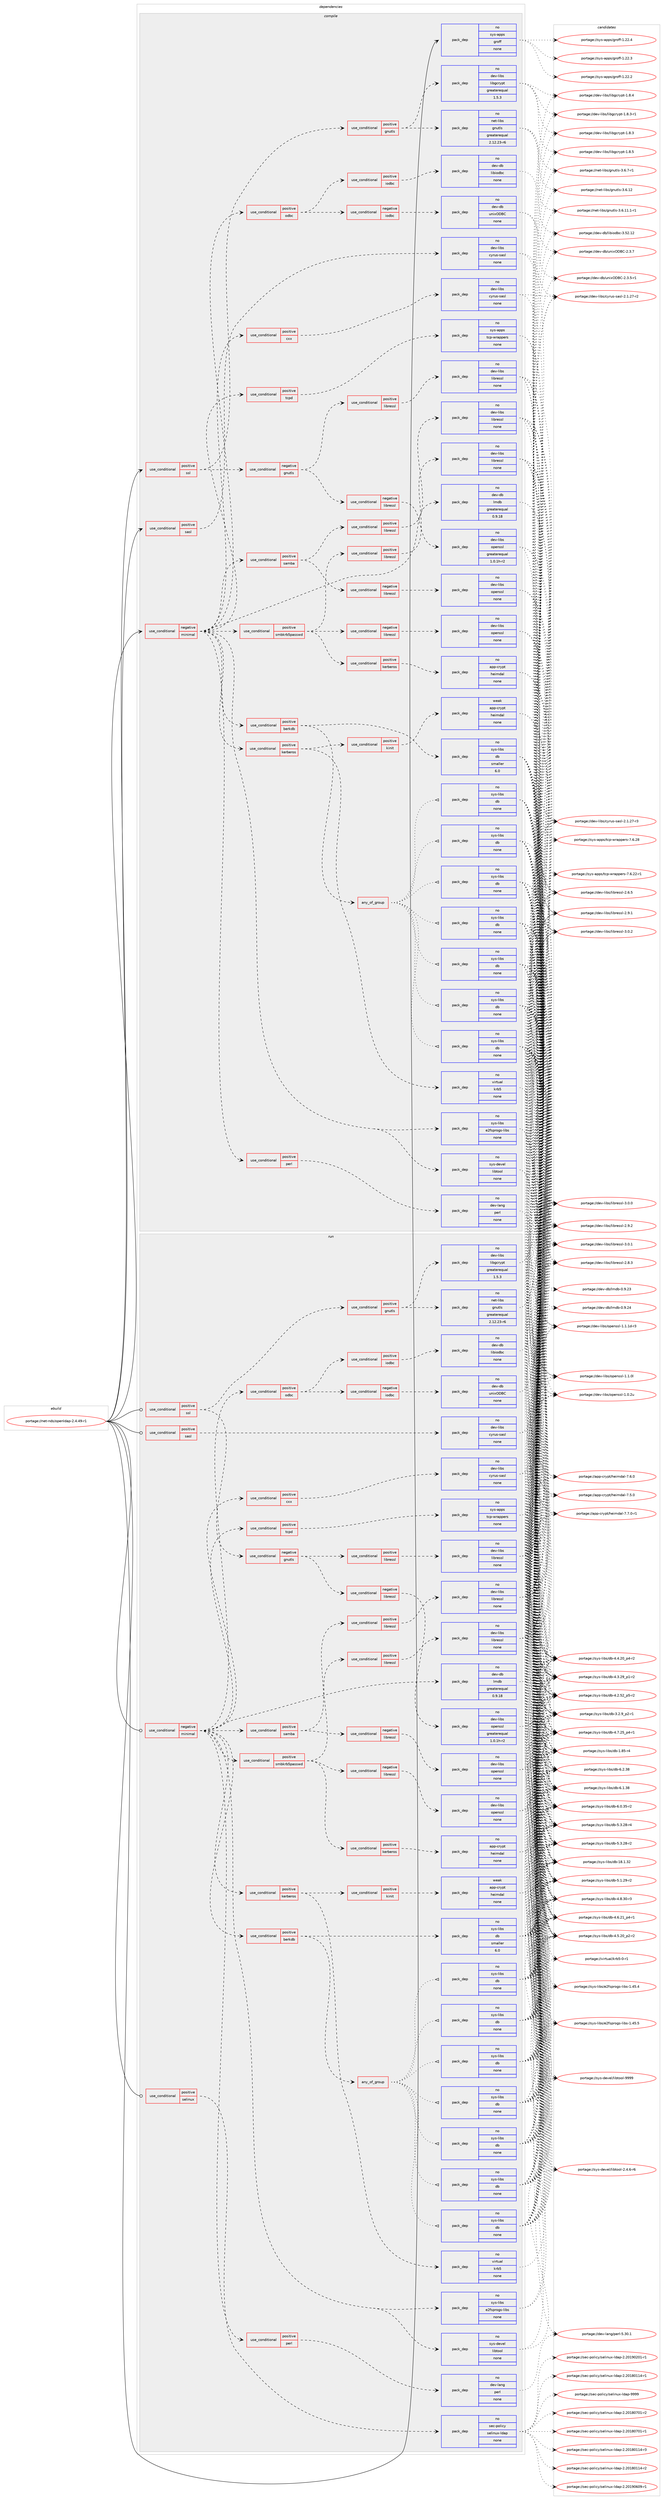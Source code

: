 digraph prolog {

# *************
# Graph options
# *************

newrank=true;
concentrate=true;
compound=true;
graph [rankdir=LR,fontname=Helvetica,fontsize=10,ranksep=1.5];#, ranksep=2.5, nodesep=0.2];
edge  [arrowhead=vee];
node  [fontname=Helvetica,fontsize=10];

# **********
# The ebuild
# **********

subgraph cluster_leftcol {
color=gray;
rank=same;
label=<<i>ebuild</i>>;
id [label="portage://net-nds/openldap-2.4.49-r1", color=red, width=4, href="../net-nds/openldap-2.4.49-r1.svg"];
}

# ****************
# The dependencies
# ****************

subgraph cluster_midcol {
color=gray;
label=<<i>dependencies</i>>;
subgraph cluster_compile {
fillcolor="#eeeeee";
style=filled;
label=<<i>compile</i>>;
subgraph cond23580 {
dependency115908 [label=<<TABLE BORDER="0" CELLBORDER="1" CELLSPACING="0" CELLPADDING="4"><TR><TD ROWSPAN="3" CELLPADDING="10">use_conditional</TD></TR><TR><TD>negative</TD></TR><TR><TD>minimal</TD></TR></TABLE>>, shape=none, color=red];
subgraph pack90386 {
dependency115909 [label=<<TABLE BORDER="0" CELLBORDER="1" CELLSPACING="0" CELLPADDING="4" WIDTH="220"><TR><TD ROWSPAN="6" CELLPADDING="30">pack_dep</TD></TR><TR><TD WIDTH="110">no</TD></TR><TR><TD>sys-devel</TD></TR><TR><TD>libtool</TD></TR><TR><TD>none</TD></TR><TR><TD></TD></TR></TABLE>>, shape=none, color=blue];
}
dependency115908:e -> dependency115909:w [weight=20,style="dashed",arrowhead="vee"];
subgraph pack90387 {
dependency115910 [label=<<TABLE BORDER="0" CELLBORDER="1" CELLSPACING="0" CELLPADDING="4" WIDTH="220"><TR><TD ROWSPAN="6" CELLPADDING="30">pack_dep</TD></TR><TR><TD WIDTH="110">no</TD></TR><TR><TD>sys-libs</TD></TR><TR><TD>e2fsprogs-libs</TD></TR><TR><TD>none</TD></TR><TR><TD></TD></TR></TABLE>>, shape=none, color=blue];
}
dependency115908:e -> dependency115910:w [weight=20,style="dashed",arrowhead="vee"];
subgraph pack90388 {
dependency115911 [label=<<TABLE BORDER="0" CELLBORDER="1" CELLSPACING="0" CELLPADDING="4" WIDTH="220"><TR><TD ROWSPAN="6" CELLPADDING="30">pack_dep</TD></TR><TR><TD WIDTH="110">no</TD></TR><TR><TD>dev-db</TD></TR><TR><TD>lmdb</TD></TR><TR><TD>greaterequal</TD></TR><TR><TD>0.9.18</TD></TR></TABLE>>, shape=none, color=blue];
}
dependency115908:e -> dependency115911:w [weight=20,style="dashed",arrowhead="vee"];
subgraph cond23581 {
dependency115912 [label=<<TABLE BORDER="0" CELLBORDER="1" CELLSPACING="0" CELLPADDING="4"><TR><TD ROWSPAN="3" CELLPADDING="10">use_conditional</TD></TR><TR><TD>positive</TD></TR><TR><TD>tcpd</TD></TR></TABLE>>, shape=none, color=red];
subgraph pack90389 {
dependency115913 [label=<<TABLE BORDER="0" CELLBORDER="1" CELLSPACING="0" CELLPADDING="4" WIDTH="220"><TR><TD ROWSPAN="6" CELLPADDING="30">pack_dep</TD></TR><TR><TD WIDTH="110">no</TD></TR><TR><TD>sys-apps</TD></TR><TR><TD>tcp-wrappers</TD></TR><TR><TD>none</TD></TR><TR><TD></TD></TR></TABLE>>, shape=none, color=blue];
}
dependency115912:e -> dependency115913:w [weight=20,style="dashed",arrowhead="vee"];
}
dependency115908:e -> dependency115912:w [weight=20,style="dashed",arrowhead="vee"];
subgraph cond23582 {
dependency115914 [label=<<TABLE BORDER="0" CELLBORDER="1" CELLSPACING="0" CELLPADDING="4"><TR><TD ROWSPAN="3" CELLPADDING="10">use_conditional</TD></TR><TR><TD>positive</TD></TR><TR><TD>odbc</TD></TR></TABLE>>, shape=none, color=red];
subgraph cond23583 {
dependency115915 [label=<<TABLE BORDER="0" CELLBORDER="1" CELLSPACING="0" CELLPADDING="4"><TR><TD ROWSPAN="3" CELLPADDING="10">use_conditional</TD></TR><TR><TD>negative</TD></TR><TR><TD>iodbc</TD></TR></TABLE>>, shape=none, color=red];
subgraph pack90390 {
dependency115916 [label=<<TABLE BORDER="0" CELLBORDER="1" CELLSPACING="0" CELLPADDING="4" WIDTH="220"><TR><TD ROWSPAN="6" CELLPADDING="30">pack_dep</TD></TR><TR><TD WIDTH="110">no</TD></TR><TR><TD>dev-db</TD></TR><TR><TD>unixODBC</TD></TR><TR><TD>none</TD></TR><TR><TD></TD></TR></TABLE>>, shape=none, color=blue];
}
dependency115915:e -> dependency115916:w [weight=20,style="dashed",arrowhead="vee"];
}
dependency115914:e -> dependency115915:w [weight=20,style="dashed",arrowhead="vee"];
subgraph cond23584 {
dependency115917 [label=<<TABLE BORDER="0" CELLBORDER="1" CELLSPACING="0" CELLPADDING="4"><TR><TD ROWSPAN="3" CELLPADDING="10">use_conditional</TD></TR><TR><TD>positive</TD></TR><TR><TD>iodbc</TD></TR></TABLE>>, shape=none, color=red];
subgraph pack90391 {
dependency115918 [label=<<TABLE BORDER="0" CELLBORDER="1" CELLSPACING="0" CELLPADDING="4" WIDTH="220"><TR><TD ROWSPAN="6" CELLPADDING="30">pack_dep</TD></TR><TR><TD WIDTH="110">no</TD></TR><TR><TD>dev-db</TD></TR><TR><TD>libiodbc</TD></TR><TR><TD>none</TD></TR><TR><TD></TD></TR></TABLE>>, shape=none, color=blue];
}
dependency115917:e -> dependency115918:w [weight=20,style="dashed",arrowhead="vee"];
}
dependency115914:e -> dependency115917:w [weight=20,style="dashed",arrowhead="vee"];
}
dependency115908:e -> dependency115914:w [weight=20,style="dashed",arrowhead="vee"];
subgraph cond23585 {
dependency115919 [label=<<TABLE BORDER="0" CELLBORDER="1" CELLSPACING="0" CELLPADDING="4"><TR><TD ROWSPAN="3" CELLPADDING="10">use_conditional</TD></TR><TR><TD>positive</TD></TR><TR><TD>perl</TD></TR></TABLE>>, shape=none, color=red];
subgraph pack90392 {
dependency115920 [label=<<TABLE BORDER="0" CELLBORDER="1" CELLSPACING="0" CELLPADDING="4" WIDTH="220"><TR><TD ROWSPAN="6" CELLPADDING="30">pack_dep</TD></TR><TR><TD WIDTH="110">no</TD></TR><TR><TD>dev-lang</TD></TR><TR><TD>perl</TD></TR><TR><TD>none</TD></TR><TR><TD></TD></TR></TABLE>>, shape=none, color=blue];
}
dependency115919:e -> dependency115920:w [weight=20,style="dashed",arrowhead="vee"];
}
dependency115908:e -> dependency115919:w [weight=20,style="dashed",arrowhead="vee"];
subgraph cond23586 {
dependency115921 [label=<<TABLE BORDER="0" CELLBORDER="1" CELLSPACING="0" CELLPADDING="4"><TR><TD ROWSPAN="3" CELLPADDING="10">use_conditional</TD></TR><TR><TD>positive</TD></TR><TR><TD>samba</TD></TR></TABLE>>, shape=none, color=red];
subgraph cond23587 {
dependency115922 [label=<<TABLE BORDER="0" CELLBORDER="1" CELLSPACING="0" CELLPADDING="4"><TR><TD ROWSPAN="3" CELLPADDING="10">use_conditional</TD></TR><TR><TD>negative</TD></TR><TR><TD>libressl</TD></TR></TABLE>>, shape=none, color=red];
subgraph pack90393 {
dependency115923 [label=<<TABLE BORDER="0" CELLBORDER="1" CELLSPACING="0" CELLPADDING="4" WIDTH="220"><TR><TD ROWSPAN="6" CELLPADDING="30">pack_dep</TD></TR><TR><TD WIDTH="110">no</TD></TR><TR><TD>dev-libs</TD></TR><TR><TD>openssl</TD></TR><TR><TD>none</TD></TR><TR><TD></TD></TR></TABLE>>, shape=none, color=blue];
}
dependency115922:e -> dependency115923:w [weight=20,style="dashed",arrowhead="vee"];
}
dependency115921:e -> dependency115922:w [weight=20,style="dashed",arrowhead="vee"];
subgraph cond23588 {
dependency115924 [label=<<TABLE BORDER="0" CELLBORDER="1" CELLSPACING="0" CELLPADDING="4"><TR><TD ROWSPAN="3" CELLPADDING="10">use_conditional</TD></TR><TR><TD>positive</TD></TR><TR><TD>libressl</TD></TR></TABLE>>, shape=none, color=red];
subgraph pack90394 {
dependency115925 [label=<<TABLE BORDER="0" CELLBORDER="1" CELLSPACING="0" CELLPADDING="4" WIDTH="220"><TR><TD ROWSPAN="6" CELLPADDING="30">pack_dep</TD></TR><TR><TD WIDTH="110">no</TD></TR><TR><TD>dev-libs</TD></TR><TR><TD>libressl</TD></TR><TR><TD>none</TD></TR><TR><TD></TD></TR></TABLE>>, shape=none, color=blue];
}
dependency115924:e -> dependency115925:w [weight=20,style="dashed",arrowhead="vee"];
}
dependency115921:e -> dependency115924:w [weight=20,style="dashed",arrowhead="vee"];
}
dependency115908:e -> dependency115921:w [weight=20,style="dashed",arrowhead="vee"];
subgraph cond23589 {
dependency115926 [label=<<TABLE BORDER="0" CELLBORDER="1" CELLSPACING="0" CELLPADDING="4"><TR><TD ROWSPAN="3" CELLPADDING="10">use_conditional</TD></TR><TR><TD>positive</TD></TR><TR><TD>berkdb</TD></TR></TABLE>>, shape=none, color=red];
subgraph pack90395 {
dependency115927 [label=<<TABLE BORDER="0" CELLBORDER="1" CELLSPACING="0" CELLPADDING="4" WIDTH="220"><TR><TD ROWSPAN="6" CELLPADDING="30">pack_dep</TD></TR><TR><TD WIDTH="110">no</TD></TR><TR><TD>sys-libs</TD></TR><TR><TD>db</TD></TR><TR><TD>smaller</TD></TR><TR><TD>6.0</TD></TR></TABLE>>, shape=none, color=blue];
}
dependency115926:e -> dependency115927:w [weight=20,style="dashed",arrowhead="vee"];
subgraph any1839 {
dependency115928 [label=<<TABLE BORDER="0" CELLBORDER="1" CELLSPACING="0" CELLPADDING="4"><TR><TD CELLPADDING="10">any_of_group</TD></TR></TABLE>>, shape=none, color=red];subgraph pack90396 {
dependency115929 [label=<<TABLE BORDER="0" CELLBORDER="1" CELLSPACING="0" CELLPADDING="4" WIDTH="220"><TR><TD ROWSPAN="6" CELLPADDING="30">pack_dep</TD></TR><TR><TD WIDTH="110">no</TD></TR><TR><TD>sys-libs</TD></TR><TR><TD>db</TD></TR><TR><TD>none</TD></TR><TR><TD></TD></TR></TABLE>>, shape=none, color=blue];
}
dependency115928:e -> dependency115929:w [weight=20,style="dotted",arrowhead="oinv"];
subgraph pack90397 {
dependency115930 [label=<<TABLE BORDER="0" CELLBORDER="1" CELLSPACING="0" CELLPADDING="4" WIDTH="220"><TR><TD ROWSPAN="6" CELLPADDING="30">pack_dep</TD></TR><TR><TD WIDTH="110">no</TD></TR><TR><TD>sys-libs</TD></TR><TR><TD>db</TD></TR><TR><TD>none</TD></TR><TR><TD></TD></TR></TABLE>>, shape=none, color=blue];
}
dependency115928:e -> dependency115930:w [weight=20,style="dotted",arrowhead="oinv"];
subgraph pack90398 {
dependency115931 [label=<<TABLE BORDER="0" CELLBORDER="1" CELLSPACING="0" CELLPADDING="4" WIDTH="220"><TR><TD ROWSPAN="6" CELLPADDING="30">pack_dep</TD></TR><TR><TD WIDTH="110">no</TD></TR><TR><TD>sys-libs</TD></TR><TR><TD>db</TD></TR><TR><TD>none</TD></TR><TR><TD></TD></TR></TABLE>>, shape=none, color=blue];
}
dependency115928:e -> dependency115931:w [weight=20,style="dotted",arrowhead="oinv"];
subgraph pack90399 {
dependency115932 [label=<<TABLE BORDER="0" CELLBORDER="1" CELLSPACING="0" CELLPADDING="4" WIDTH="220"><TR><TD ROWSPAN="6" CELLPADDING="30">pack_dep</TD></TR><TR><TD WIDTH="110">no</TD></TR><TR><TD>sys-libs</TD></TR><TR><TD>db</TD></TR><TR><TD>none</TD></TR><TR><TD></TD></TR></TABLE>>, shape=none, color=blue];
}
dependency115928:e -> dependency115932:w [weight=20,style="dotted",arrowhead="oinv"];
subgraph pack90400 {
dependency115933 [label=<<TABLE BORDER="0" CELLBORDER="1" CELLSPACING="0" CELLPADDING="4" WIDTH="220"><TR><TD ROWSPAN="6" CELLPADDING="30">pack_dep</TD></TR><TR><TD WIDTH="110">no</TD></TR><TR><TD>sys-libs</TD></TR><TR><TD>db</TD></TR><TR><TD>none</TD></TR><TR><TD></TD></TR></TABLE>>, shape=none, color=blue];
}
dependency115928:e -> dependency115933:w [weight=20,style="dotted",arrowhead="oinv"];
subgraph pack90401 {
dependency115934 [label=<<TABLE BORDER="0" CELLBORDER="1" CELLSPACING="0" CELLPADDING="4" WIDTH="220"><TR><TD ROWSPAN="6" CELLPADDING="30">pack_dep</TD></TR><TR><TD WIDTH="110">no</TD></TR><TR><TD>sys-libs</TD></TR><TR><TD>db</TD></TR><TR><TD>none</TD></TR><TR><TD></TD></TR></TABLE>>, shape=none, color=blue];
}
dependency115928:e -> dependency115934:w [weight=20,style="dotted",arrowhead="oinv"];
subgraph pack90402 {
dependency115935 [label=<<TABLE BORDER="0" CELLBORDER="1" CELLSPACING="0" CELLPADDING="4" WIDTH="220"><TR><TD ROWSPAN="6" CELLPADDING="30">pack_dep</TD></TR><TR><TD WIDTH="110">no</TD></TR><TR><TD>sys-libs</TD></TR><TR><TD>db</TD></TR><TR><TD>none</TD></TR><TR><TD></TD></TR></TABLE>>, shape=none, color=blue];
}
dependency115928:e -> dependency115935:w [weight=20,style="dotted",arrowhead="oinv"];
}
dependency115926:e -> dependency115928:w [weight=20,style="dashed",arrowhead="vee"];
}
dependency115908:e -> dependency115926:w [weight=20,style="dashed",arrowhead="vee"];
subgraph cond23590 {
dependency115936 [label=<<TABLE BORDER="0" CELLBORDER="1" CELLSPACING="0" CELLPADDING="4"><TR><TD ROWSPAN="3" CELLPADDING="10">use_conditional</TD></TR><TR><TD>positive</TD></TR><TR><TD>smbkrb5passwd</TD></TR></TABLE>>, shape=none, color=red];
subgraph cond23591 {
dependency115937 [label=<<TABLE BORDER="0" CELLBORDER="1" CELLSPACING="0" CELLPADDING="4"><TR><TD ROWSPAN="3" CELLPADDING="10">use_conditional</TD></TR><TR><TD>negative</TD></TR><TR><TD>libressl</TD></TR></TABLE>>, shape=none, color=red];
subgraph pack90403 {
dependency115938 [label=<<TABLE BORDER="0" CELLBORDER="1" CELLSPACING="0" CELLPADDING="4" WIDTH="220"><TR><TD ROWSPAN="6" CELLPADDING="30">pack_dep</TD></TR><TR><TD WIDTH="110">no</TD></TR><TR><TD>dev-libs</TD></TR><TR><TD>openssl</TD></TR><TR><TD>none</TD></TR><TR><TD></TD></TR></TABLE>>, shape=none, color=blue];
}
dependency115937:e -> dependency115938:w [weight=20,style="dashed",arrowhead="vee"];
}
dependency115936:e -> dependency115937:w [weight=20,style="dashed",arrowhead="vee"];
subgraph cond23592 {
dependency115939 [label=<<TABLE BORDER="0" CELLBORDER="1" CELLSPACING="0" CELLPADDING="4"><TR><TD ROWSPAN="3" CELLPADDING="10">use_conditional</TD></TR><TR><TD>positive</TD></TR><TR><TD>libressl</TD></TR></TABLE>>, shape=none, color=red];
subgraph pack90404 {
dependency115940 [label=<<TABLE BORDER="0" CELLBORDER="1" CELLSPACING="0" CELLPADDING="4" WIDTH="220"><TR><TD ROWSPAN="6" CELLPADDING="30">pack_dep</TD></TR><TR><TD WIDTH="110">no</TD></TR><TR><TD>dev-libs</TD></TR><TR><TD>libressl</TD></TR><TR><TD>none</TD></TR><TR><TD></TD></TR></TABLE>>, shape=none, color=blue];
}
dependency115939:e -> dependency115940:w [weight=20,style="dashed",arrowhead="vee"];
}
dependency115936:e -> dependency115939:w [weight=20,style="dashed",arrowhead="vee"];
subgraph cond23593 {
dependency115941 [label=<<TABLE BORDER="0" CELLBORDER="1" CELLSPACING="0" CELLPADDING="4"><TR><TD ROWSPAN="3" CELLPADDING="10">use_conditional</TD></TR><TR><TD>positive</TD></TR><TR><TD>kerberos</TD></TR></TABLE>>, shape=none, color=red];
subgraph pack90405 {
dependency115942 [label=<<TABLE BORDER="0" CELLBORDER="1" CELLSPACING="0" CELLPADDING="4" WIDTH="220"><TR><TD ROWSPAN="6" CELLPADDING="30">pack_dep</TD></TR><TR><TD WIDTH="110">no</TD></TR><TR><TD>app-crypt</TD></TR><TR><TD>heimdal</TD></TR><TR><TD>none</TD></TR><TR><TD></TD></TR></TABLE>>, shape=none, color=blue];
}
dependency115941:e -> dependency115942:w [weight=20,style="dashed",arrowhead="vee"];
}
dependency115936:e -> dependency115941:w [weight=20,style="dashed",arrowhead="vee"];
}
dependency115908:e -> dependency115936:w [weight=20,style="dashed",arrowhead="vee"];
subgraph cond23594 {
dependency115943 [label=<<TABLE BORDER="0" CELLBORDER="1" CELLSPACING="0" CELLPADDING="4"><TR><TD ROWSPAN="3" CELLPADDING="10">use_conditional</TD></TR><TR><TD>positive</TD></TR><TR><TD>kerberos</TD></TR></TABLE>>, shape=none, color=red];
subgraph pack90406 {
dependency115944 [label=<<TABLE BORDER="0" CELLBORDER="1" CELLSPACING="0" CELLPADDING="4" WIDTH="220"><TR><TD ROWSPAN="6" CELLPADDING="30">pack_dep</TD></TR><TR><TD WIDTH="110">no</TD></TR><TR><TD>virtual</TD></TR><TR><TD>krb5</TD></TR><TR><TD>none</TD></TR><TR><TD></TD></TR></TABLE>>, shape=none, color=blue];
}
dependency115943:e -> dependency115944:w [weight=20,style="dashed",arrowhead="vee"];
subgraph cond23595 {
dependency115945 [label=<<TABLE BORDER="0" CELLBORDER="1" CELLSPACING="0" CELLPADDING="4"><TR><TD ROWSPAN="3" CELLPADDING="10">use_conditional</TD></TR><TR><TD>positive</TD></TR><TR><TD>kinit</TD></TR></TABLE>>, shape=none, color=red];
subgraph pack90407 {
dependency115946 [label=<<TABLE BORDER="0" CELLBORDER="1" CELLSPACING="0" CELLPADDING="4" WIDTH="220"><TR><TD ROWSPAN="6" CELLPADDING="30">pack_dep</TD></TR><TR><TD WIDTH="110">weak</TD></TR><TR><TD>app-crypt</TD></TR><TR><TD>heimdal</TD></TR><TR><TD>none</TD></TR><TR><TD></TD></TR></TABLE>>, shape=none, color=blue];
}
dependency115945:e -> dependency115946:w [weight=20,style="dashed",arrowhead="vee"];
}
dependency115943:e -> dependency115945:w [weight=20,style="dashed",arrowhead="vee"];
}
dependency115908:e -> dependency115943:w [weight=20,style="dashed",arrowhead="vee"];
subgraph cond23596 {
dependency115947 [label=<<TABLE BORDER="0" CELLBORDER="1" CELLSPACING="0" CELLPADDING="4"><TR><TD ROWSPAN="3" CELLPADDING="10">use_conditional</TD></TR><TR><TD>positive</TD></TR><TR><TD>cxx</TD></TR></TABLE>>, shape=none, color=red];
subgraph pack90408 {
dependency115948 [label=<<TABLE BORDER="0" CELLBORDER="1" CELLSPACING="0" CELLPADDING="4" WIDTH="220"><TR><TD ROWSPAN="6" CELLPADDING="30">pack_dep</TD></TR><TR><TD WIDTH="110">no</TD></TR><TR><TD>dev-libs</TD></TR><TR><TD>cyrus-sasl</TD></TR><TR><TD>none</TD></TR><TR><TD></TD></TR></TABLE>>, shape=none, color=blue];
}
dependency115947:e -> dependency115948:w [weight=20,style="dashed",arrowhead="vee"];
}
dependency115908:e -> dependency115947:w [weight=20,style="dashed",arrowhead="vee"];
}
id:e -> dependency115908:w [weight=20,style="solid",arrowhead="vee"];
subgraph cond23597 {
dependency115949 [label=<<TABLE BORDER="0" CELLBORDER="1" CELLSPACING="0" CELLPADDING="4"><TR><TD ROWSPAN="3" CELLPADDING="10">use_conditional</TD></TR><TR><TD>positive</TD></TR><TR><TD>sasl</TD></TR></TABLE>>, shape=none, color=red];
subgraph pack90409 {
dependency115950 [label=<<TABLE BORDER="0" CELLBORDER="1" CELLSPACING="0" CELLPADDING="4" WIDTH="220"><TR><TD ROWSPAN="6" CELLPADDING="30">pack_dep</TD></TR><TR><TD WIDTH="110">no</TD></TR><TR><TD>dev-libs</TD></TR><TR><TD>cyrus-sasl</TD></TR><TR><TD>none</TD></TR><TR><TD></TD></TR></TABLE>>, shape=none, color=blue];
}
dependency115949:e -> dependency115950:w [weight=20,style="dashed",arrowhead="vee"];
}
id:e -> dependency115949:w [weight=20,style="solid",arrowhead="vee"];
subgraph cond23598 {
dependency115951 [label=<<TABLE BORDER="0" CELLBORDER="1" CELLSPACING="0" CELLPADDING="4"><TR><TD ROWSPAN="3" CELLPADDING="10">use_conditional</TD></TR><TR><TD>positive</TD></TR><TR><TD>ssl</TD></TR></TABLE>>, shape=none, color=red];
subgraph cond23599 {
dependency115952 [label=<<TABLE BORDER="0" CELLBORDER="1" CELLSPACING="0" CELLPADDING="4"><TR><TD ROWSPAN="3" CELLPADDING="10">use_conditional</TD></TR><TR><TD>negative</TD></TR><TR><TD>gnutls</TD></TR></TABLE>>, shape=none, color=red];
subgraph cond23600 {
dependency115953 [label=<<TABLE BORDER="0" CELLBORDER="1" CELLSPACING="0" CELLPADDING="4"><TR><TD ROWSPAN="3" CELLPADDING="10">use_conditional</TD></TR><TR><TD>negative</TD></TR><TR><TD>libressl</TD></TR></TABLE>>, shape=none, color=red];
subgraph pack90410 {
dependency115954 [label=<<TABLE BORDER="0" CELLBORDER="1" CELLSPACING="0" CELLPADDING="4" WIDTH="220"><TR><TD ROWSPAN="6" CELLPADDING="30">pack_dep</TD></TR><TR><TD WIDTH="110">no</TD></TR><TR><TD>dev-libs</TD></TR><TR><TD>openssl</TD></TR><TR><TD>greaterequal</TD></TR><TR><TD>1.0.1h-r2</TD></TR></TABLE>>, shape=none, color=blue];
}
dependency115953:e -> dependency115954:w [weight=20,style="dashed",arrowhead="vee"];
}
dependency115952:e -> dependency115953:w [weight=20,style="dashed",arrowhead="vee"];
subgraph cond23601 {
dependency115955 [label=<<TABLE BORDER="0" CELLBORDER="1" CELLSPACING="0" CELLPADDING="4"><TR><TD ROWSPAN="3" CELLPADDING="10">use_conditional</TD></TR><TR><TD>positive</TD></TR><TR><TD>libressl</TD></TR></TABLE>>, shape=none, color=red];
subgraph pack90411 {
dependency115956 [label=<<TABLE BORDER="0" CELLBORDER="1" CELLSPACING="0" CELLPADDING="4" WIDTH="220"><TR><TD ROWSPAN="6" CELLPADDING="30">pack_dep</TD></TR><TR><TD WIDTH="110">no</TD></TR><TR><TD>dev-libs</TD></TR><TR><TD>libressl</TD></TR><TR><TD>none</TD></TR><TR><TD></TD></TR></TABLE>>, shape=none, color=blue];
}
dependency115955:e -> dependency115956:w [weight=20,style="dashed",arrowhead="vee"];
}
dependency115952:e -> dependency115955:w [weight=20,style="dashed",arrowhead="vee"];
}
dependency115951:e -> dependency115952:w [weight=20,style="dashed",arrowhead="vee"];
subgraph cond23602 {
dependency115957 [label=<<TABLE BORDER="0" CELLBORDER="1" CELLSPACING="0" CELLPADDING="4"><TR><TD ROWSPAN="3" CELLPADDING="10">use_conditional</TD></TR><TR><TD>positive</TD></TR><TR><TD>gnutls</TD></TR></TABLE>>, shape=none, color=red];
subgraph pack90412 {
dependency115958 [label=<<TABLE BORDER="0" CELLBORDER="1" CELLSPACING="0" CELLPADDING="4" WIDTH="220"><TR><TD ROWSPAN="6" CELLPADDING="30">pack_dep</TD></TR><TR><TD WIDTH="110">no</TD></TR><TR><TD>net-libs</TD></TR><TR><TD>gnutls</TD></TR><TR><TD>greaterequal</TD></TR><TR><TD>2.12.23-r6</TD></TR></TABLE>>, shape=none, color=blue];
}
dependency115957:e -> dependency115958:w [weight=20,style="dashed",arrowhead="vee"];
subgraph pack90413 {
dependency115959 [label=<<TABLE BORDER="0" CELLBORDER="1" CELLSPACING="0" CELLPADDING="4" WIDTH="220"><TR><TD ROWSPAN="6" CELLPADDING="30">pack_dep</TD></TR><TR><TD WIDTH="110">no</TD></TR><TR><TD>dev-libs</TD></TR><TR><TD>libgcrypt</TD></TR><TR><TD>greaterequal</TD></TR><TR><TD>1.5.3</TD></TR></TABLE>>, shape=none, color=blue];
}
dependency115957:e -> dependency115959:w [weight=20,style="dashed",arrowhead="vee"];
}
dependency115951:e -> dependency115957:w [weight=20,style="dashed",arrowhead="vee"];
}
id:e -> dependency115951:w [weight=20,style="solid",arrowhead="vee"];
subgraph pack90414 {
dependency115960 [label=<<TABLE BORDER="0" CELLBORDER="1" CELLSPACING="0" CELLPADDING="4" WIDTH="220"><TR><TD ROWSPAN="6" CELLPADDING="30">pack_dep</TD></TR><TR><TD WIDTH="110">no</TD></TR><TR><TD>sys-apps</TD></TR><TR><TD>groff</TD></TR><TR><TD>none</TD></TR><TR><TD></TD></TR></TABLE>>, shape=none, color=blue];
}
id:e -> dependency115960:w [weight=20,style="solid",arrowhead="vee"];
}
subgraph cluster_compileandrun {
fillcolor="#eeeeee";
style=filled;
label=<<i>compile and run</i>>;
}
subgraph cluster_run {
fillcolor="#eeeeee";
style=filled;
label=<<i>run</i>>;
subgraph cond23603 {
dependency115961 [label=<<TABLE BORDER="0" CELLBORDER="1" CELLSPACING="0" CELLPADDING="4"><TR><TD ROWSPAN="3" CELLPADDING="10">use_conditional</TD></TR><TR><TD>negative</TD></TR><TR><TD>minimal</TD></TR></TABLE>>, shape=none, color=red];
subgraph pack90415 {
dependency115962 [label=<<TABLE BORDER="0" CELLBORDER="1" CELLSPACING="0" CELLPADDING="4" WIDTH="220"><TR><TD ROWSPAN="6" CELLPADDING="30">pack_dep</TD></TR><TR><TD WIDTH="110">no</TD></TR><TR><TD>sys-devel</TD></TR><TR><TD>libtool</TD></TR><TR><TD>none</TD></TR><TR><TD></TD></TR></TABLE>>, shape=none, color=blue];
}
dependency115961:e -> dependency115962:w [weight=20,style="dashed",arrowhead="vee"];
subgraph pack90416 {
dependency115963 [label=<<TABLE BORDER="0" CELLBORDER="1" CELLSPACING="0" CELLPADDING="4" WIDTH="220"><TR><TD ROWSPAN="6" CELLPADDING="30">pack_dep</TD></TR><TR><TD WIDTH="110">no</TD></TR><TR><TD>sys-libs</TD></TR><TR><TD>e2fsprogs-libs</TD></TR><TR><TD>none</TD></TR><TR><TD></TD></TR></TABLE>>, shape=none, color=blue];
}
dependency115961:e -> dependency115963:w [weight=20,style="dashed",arrowhead="vee"];
subgraph pack90417 {
dependency115964 [label=<<TABLE BORDER="0" CELLBORDER="1" CELLSPACING="0" CELLPADDING="4" WIDTH="220"><TR><TD ROWSPAN="6" CELLPADDING="30">pack_dep</TD></TR><TR><TD WIDTH="110">no</TD></TR><TR><TD>dev-db</TD></TR><TR><TD>lmdb</TD></TR><TR><TD>greaterequal</TD></TR><TR><TD>0.9.18</TD></TR></TABLE>>, shape=none, color=blue];
}
dependency115961:e -> dependency115964:w [weight=20,style="dashed",arrowhead="vee"];
subgraph cond23604 {
dependency115965 [label=<<TABLE BORDER="0" CELLBORDER="1" CELLSPACING="0" CELLPADDING="4"><TR><TD ROWSPAN="3" CELLPADDING="10">use_conditional</TD></TR><TR><TD>positive</TD></TR><TR><TD>tcpd</TD></TR></TABLE>>, shape=none, color=red];
subgraph pack90418 {
dependency115966 [label=<<TABLE BORDER="0" CELLBORDER="1" CELLSPACING="0" CELLPADDING="4" WIDTH="220"><TR><TD ROWSPAN="6" CELLPADDING="30">pack_dep</TD></TR><TR><TD WIDTH="110">no</TD></TR><TR><TD>sys-apps</TD></TR><TR><TD>tcp-wrappers</TD></TR><TR><TD>none</TD></TR><TR><TD></TD></TR></TABLE>>, shape=none, color=blue];
}
dependency115965:e -> dependency115966:w [weight=20,style="dashed",arrowhead="vee"];
}
dependency115961:e -> dependency115965:w [weight=20,style="dashed",arrowhead="vee"];
subgraph cond23605 {
dependency115967 [label=<<TABLE BORDER="0" CELLBORDER="1" CELLSPACING="0" CELLPADDING="4"><TR><TD ROWSPAN="3" CELLPADDING="10">use_conditional</TD></TR><TR><TD>positive</TD></TR><TR><TD>odbc</TD></TR></TABLE>>, shape=none, color=red];
subgraph cond23606 {
dependency115968 [label=<<TABLE BORDER="0" CELLBORDER="1" CELLSPACING="0" CELLPADDING="4"><TR><TD ROWSPAN="3" CELLPADDING="10">use_conditional</TD></TR><TR><TD>negative</TD></TR><TR><TD>iodbc</TD></TR></TABLE>>, shape=none, color=red];
subgraph pack90419 {
dependency115969 [label=<<TABLE BORDER="0" CELLBORDER="1" CELLSPACING="0" CELLPADDING="4" WIDTH="220"><TR><TD ROWSPAN="6" CELLPADDING="30">pack_dep</TD></TR><TR><TD WIDTH="110">no</TD></TR><TR><TD>dev-db</TD></TR><TR><TD>unixODBC</TD></TR><TR><TD>none</TD></TR><TR><TD></TD></TR></TABLE>>, shape=none, color=blue];
}
dependency115968:e -> dependency115969:w [weight=20,style="dashed",arrowhead="vee"];
}
dependency115967:e -> dependency115968:w [weight=20,style="dashed",arrowhead="vee"];
subgraph cond23607 {
dependency115970 [label=<<TABLE BORDER="0" CELLBORDER="1" CELLSPACING="0" CELLPADDING="4"><TR><TD ROWSPAN="3" CELLPADDING="10">use_conditional</TD></TR><TR><TD>positive</TD></TR><TR><TD>iodbc</TD></TR></TABLE>>, shape=none, color=red];
subgraph pack90420 {
dependency115971 [label=<<TABLE BORDER="0" CELLBORDER="1" CELLSPACING="0" CELLPADDING="4" WIDTH="220"><TR><TD ROWSPAN="6" CELLPADDING="30">pack_dep</TD></TR><TR><TD WIDTH="110">no</TD></TR><TR><TD>dev-db</TD></TR><TR><TD>libiodbc</TD></TR><TR><TD>none</TD></TR><TR><TD></TD></TR></TABLE>>, shape=none, color=blue];
}
dependency115970:e -> dependency115971:w [weight=20,style="dashed",arrowhead="vee"];
}
dependency115967:e -> dependency115970:w [weight=20,style="dashed",arrowhead="vee"];
}
dependency115961:e -> dependency115967:w [weight=20,style="dashed",arrowhead="vee"];
subgraph cond23608 {
dependency115972 [label=<<TABLE BORDER="0" CELLBORDER="1" CELLSPACING="0" CELLPADDING="4"><TR><TD ROWSPAN="3" CELLPADDING="10">use_conditional</TD></TR><TR><TD>positive</TD></TR><TR><TD>perl</TD></TR></TABLE>>, shape=none, color=red];
subgraph pack90421 {
dependency115973 [label=<<TABLE BORDER="0" CELLBORDER="1" CELLSPACING="0" CELLPADDING="4" WIDTH="220"><TR><TD ROWSPAN="6" CELLPADDING="30">pack_dep</TD></TR><TR><TD WIDTH="110">no</TD></TR><TR><TD>dev-lang</TD></TR><TR><TD>perl</TD></TR><TR><TD>none</TD></TR><TR><TD></TD></TR></TABLE>>, shape=none, color=blue];
}
dependency115972:e -> dependency115973:w [weight=20,style="dashed",arrowhead="vee"];
}
dependency115961:e -> dependency115972:w [weight=20,style="dashed",arrowhead="vee"];
subgraph cond23609 {
dependency115974 [label=<<TABLE BORDER="0" CELLBORDER="1" CELLSPACING="0" CELLPADDING="4"><TR><TD ROWSPAN="3" CELLPADDING="10">use_conditional</TD></TR><TR><TD>positive</TD></TR><TR><TD>samba</TD></TR></TABLE>>, shape=none, color=red];
subgraph cond23610 {
dependency115975 [label=<<TABLE BORDER="0" CELLBORDER="1" CELLSPACING="0" CELLPADDING="4"><TR><TD ROWSPAN="3" CELLPADDING="10">use_conditional</TD></TR><TR><TD>negative</TD></TR><TR><TD>libressl</TD></TR></TABLE>>, shape=none, color=red];
subgraph pack90422 {
dependency115976 [label=<<TABLE BORDER="0" CELLBORDER="1" CELLSPACING="0" CELLPADDING="4" WIDTH="220"><TR><TD ROWSPAN="6" CELLPADDING="30">pack_dep</TD></TR><TR><TD WIDTH="110">no</TD></TR><TR><TD>dev-libs</TD></TR><TR><TD>openssl</TD></TR><TR><TD>none</TD></TR><TR><TD></TD></TR></TABLE>>, shape=none, color=blue];
}
dependency115975:e -> dependency115976:w [weight=20,style="dashed",arrowhead="vee"];
}
dependency115974:e -> dependency115975:w [weight=20,style="dashed",arrowhead="vee"];
subgraph cond23611 {
dependency115977 [label=<<TABLE BORDER="0" CELLBORDER="1" CELLSPACING="0" CELLPADDING="4"><TR><TD ROWSPAN="3" CELLPADDING="10">use_conditional</TD></TR><TR><TD>positive</TD></TR><TR><TD>libressl</TD></TR></TABLE>>, shape=none, color=red];
subgraph pack90423 {
dependency115978 [label=<<TABLE BORDER="0" CELLBORDER="1" CELLSPACING="0" CELLPADDING="4" WIDTH="220"><TR><TD ROWSPAN="6" CELLPADDING="30">pack_dep</TD></TR><TR><TD WIDTH="110">no</TD></TR><TR><TD>dev-libs</TD></TR><TR><TD>libressl</TD></TR><TR><TD>none</TD></TR><TR><TD></TD></TR></TABLE>>, shape=none, color=blue];
}
dependency115977:e -> dependency115978:w [weight=20,style="dashed",arrowhead="vee"];
}
dependency115974:e -> dependency115977:w [weight=20,style="dashed",arrowhead="vee"];
}
dependency115961:e -> dependency115974:w [weight=20,style="dashed",arrowhead="vee"];
subgraph cond23612 {
dependency115979 [label=<<TABLE BORDER="0" CELLBORDER="1" CELLSPACING="0" CELLPADDING="4"><TR><TD ROWSPAN="3" CELLPADDING="10">use_conditional</TD></TR><TR><TD>positive</TD></TR><TR><TD>berkdb</TD></TR></TABLE>>, shape=none, color=red];
subgraph pack90424 {
dependency115980 [label=<<TABLE BORDER="0" CELLBORDER="1" CELLSPACING="0" CELLPADDING="4" WIDTH="220"><TR><TD ROWSPAN="6" CELLPADDING="30">pack_dep</TD></TR><TR><TD WIDTH="110">no</TD></TR><TR><TD>sys-libs</TD></TR><TR><TD>db</TD></TR><TR><TD>smaller</TD></TR><TR><TD>6.0</TD></TR></TABLE>>, shape=none, color=blue];
}
dependency115979:e -> dependency115980:w [weight=20,style="dashed",arrowhead="vee"];
subgraph any1840 {
dependency115981 [label=<<TABLE BORDER="0" CELLBORDER="1" CELLSPACING="0" CELLPADDING="4"><TR><TD CELLPADDING="10">any_of_group</TD></TR></TABLE>>, shape=none, color=red];subgraph pack90425 {
dependency115982 [label=<<TABLE BORDER="0" CELLBORDER="1" CELLSPACING="0" CELLPADDING="4" WIDTH="220"><TR><TD ROWSPAN="6" CELLPADDING="30">pack_dep</TD></TR><TR><TD WIDTH="110">no</TD></TR><TR><TD>sys-libs</TD></TR><TR><TD>db</TD></TR><TR><TD>none</TD></TR><TR><TD></TD></TR></TABLE>>, shape=none, color=blue];
}
dependency115981:e -> dependency115982:w [weight=20,style="dotted",arrowhead="oinv"];
subgraph pack90426 {
dependency115983 [label=<<TABLE BORDER="0" CELLBORDER="1" CELLSPACING="0" CELLPADDING="4" WIDTH="220"><TR><TD ROWSPAN="6" CELLPADDING="30">pack_dep</TD></TR><TR><TD WIDTH="110">no</TD></TR><TR><TD>sys-libs</TD></TR><TR><TD>db</TD></TR><TR><TD>none</TD></TR><TR><TD></TD></TR></TABLE>>, shape=none, color=blue];
}
dependency115981:e -> dependency115983:w [weight=20,style="dotted",arrowhead="oinv"];
subgraph pack90427 {
dependency115984 [label=<<TABLE BORDER="0" CELLBORDER="1" CELLSPACING="0" CELLPADDING="4" WIDTH="220"><TR><TD ROWSPAN="6" CELLPADDING="30">pack_dep</TD></TR><TR><TD WIDTH="110">no</TD></TR><TR><TD>sys-libs</TD></TR><TR><TD>db</TD></TR><TR><TD>none</TD></TR><TR><TD></TD></TR></TABLE>>, shape=none, color=blue];
}
dependency115981:e -> dependency115984:w [weight=20,style="dotted",arrowhead="oinv"];
subgraph pack90428 {
dependency115985 [label=<<TABLE BORDER="0" CELLBORDER="1" CELLSPACING="0" CELLPADDING="4" WIDTH="220"><TR><TD ROWSPAN="6" CELLPADDING="30">pack_dep</TD></TR><TR><TD WIDTH="110">no</TD></TR><TR><TD>sys-libs</TD></TR><TR><TD>db</TD></TR><TR><TD>none</TD></TR><TR><TD></TD></TR></TABLE>>, shape=none, color=blue];
}
dependency115981:e -> dependency115985:w [weight=20,style="dotted",arrowhead="oinv"];
subgraph pack90429 {
dependency115986 [label=<<TABLE BORDER="0" CELLBORDER="1" CELLSPACING="0" CELLPADDING="4" WIDTH="220"><TR><TD ROWSPAN="6" CELLPADDING="30">pack_dep</TD></TR><TR><TD WIDTH="110">no</TD></TR><TR><TD>sys-libs</TD></TR><TR><TD>db</TD></TR><TR><TD>none</TD></TR><TR><TD></TD></TR></TABLE>>, shape=none, color=blue];
}
dependency115981:e -> dependency115986:w [weight=20,style="dotted",arrowhead="oinv"];
subgraph pack90430 {
dependency115987 [label=<<TABLE BORDER="0" CELLBORDER="1" CELLSPACING="0" CELLPADDING="4" WIDTH="220"><TR><TD ROWSPAN="6" CELLPADDING="30">pack_dep</TD></TR><TR><TD WIDTH="110">no</TD></TR><TR><TD>sys-libs</TD></TR><TR><TD>db</TD></TR><TR><TD>none</TD></TR><TR><TD></TD></TR></TABLE>>, shape=none, color=blue];
}
dependency115981:e -> dependency115987:w [weight=20,style="dotted",arrowhead="oinv"];
subgraph pack90431 {
dependency115988 [label=<<TABLE BORDER="0" CELLBORDER="1" CELLSPACING="0" CELLPADDING="4" WIDTH="220"><TR><TD ROWSPAN="6" CELLPADDING="30">pack_dep</TD></TR><TR><TD WIDTH="110">no</TD></TR><TR><TD>sys-libs</TD></TR><TR><TD>db</TD></TR><TR><TD>none</TD></TR><TR><TD></TD></TR></TABLE>>, shape=none, color=blue];
}
dependency115981:e -> dependency115988:w [weight=20,style="dotted",arrowhead="oinv"];
}
dependency115979:e -> dependency115981:w [weight=20,style="dashed",arrowhead="vee"];
}
dependency115961:e -> dependency115979:w [weight=20,style="dashed",arrowhead="vee"];
subgraph cond23613 {
dependency115989 [label=<<TABLE BORDER="0" CELLBORDER="1" CELLSPACING="0" CELLPADDING="4"><TR><TD ROWSPAN="3" CELLPADDING="10">use_conditional</TD></TR><TR><TD>positive</TD></TR><TR><TD>smbkrb5passwd</TD></TR></TABLE>>, shape=none, color=red];
subgraph cond23614 {
dependency115990 [label=<<TABLE BORDER="0" CELLBORDER="1" CELLSPACING="0" CELLPADDING="4"><TR><TD ROWSPAN="3" CELLPADDING="10">use_conditional</TD></TR><TR><TD>negative</TD></TR><TR><TD>libressl</TD></TR></TABLE>>, shape=none, color=red];
subgraph pack90432 {
dependency115991 [label=<<TABLE BORDER="0" CELLBORDER="1" CELLSPACING="0" CELLPADDING="4" WIDTH="220"><TR><TD ROWSPAN="6" CELLPADDING="30">pack_dep</TD></TR><TR><TD WIDTH="110">no</TD></TR><TR><TD>dev-libs</TD></TR><TR><TD>openssl</TD></TR><TR><TD>none</TD></TR><TR><TD></TD></TR></TABLE>>, shape=none, color=blue];
}
dependency115990:e -> dependency115991:w [weight=20,style="dashed",arrowhead="vee"];
}
dependency115989:e -> dependency115990:w [weight=20,style="dashed",arrowhead="vee"];
subgraph cond23615 {
dependency115992 [label=<<TABLE BORDER="0" CELLBORDER="1" CELLSPACING="0" CELLPADDING="4"><TR><TD ROWSPAN="3" CELLPADDING="10">use_conditional</TD></TR><TR><TD>positive</TD></TR><TR><TD>libressl</TD></TR></TABLE>>, shape=none, color=red];
subgraph pack90433 {
dependency115993 [label=<<TABLE BORDER="0" CELLBORDER="1" CELLSPACING="0" CELLPADDING="4" WIDTH="220"><TR><TD ROWSPAN="6" CELLPADDING="30">pack_dep</TD></TR><TR><TD WIDTH="110">no</TD></TR><TR><TD>dev-libs</TD></TR><TR><TD>libressl</TD></TR><TR><TD>none</TD></TR><TR><TD></TD></TR></TABLE>>, shape=none, color=blue];
}
dependency115992:e -> dependency115993:w [weight=20,style="dashed",arrowhead="vee"];
}
dependency115989:e -> dependency115992:w [weight=20,style="dashed",arrowhead="vee"];
subgraph cond23616 {
dependency115994 [label=<<TABLE BORDER="0" CELLBORDER="1" CELLSPACING="0" CELLPADDING="4"><TR><TD ROWSPAN="3" CELLPADDING="10">use_conditional</TD></TR><TR><TD>positive</TD></TR><TR><TD>kerberos</TD></TR></TABLE>>, shape=none, color=red];
subgraph pack90434 {
dependency115995 [label=<<TABLE BORDER="0" CELLBORDER="1" CELLSPACING="0" CELLPADDING="4" WIDTH="220"><TR><TD ROWSPAN="6" CELLPADDING="30">pack_dep</TD></TR><TR><TD WIDTH="110">no</TD></TR><TR><TD>app-crypt</TD></TR><TR><TD>heimdal</TD></TR><TR><TD>none</TD></TR><TR><TD></TD></TR></TABLE>>, shape=none, color=blue];
}
dependency115994:e -> dependency115995:w [weight=20,style="dashed",arrowhead="vee"];
}
dependency115989:e -> dependency115994:w [weight=20,style="dashed",arrowhead="vee"];
}
dependency115961:e -> dependency115989:w [weight=20,style="dashed",arrowhead="vee"];
subgraph cond23617 {
dependency115996 [label=<<TABLE BORDER="0" CELLBORDER="1" CELLSPACING="0" CELLPADDING="4"><TR><TD ROWSPAN="3" CELLPADDING="10">use_conditional</TD></TR><TR><TD>positive</TD></TR><TR><TD>kerberos</TD></TR></TABLE>>, shape=none, color=red];
subgraph pack90435 {
dependency115997 [label=<<TABLE BORDER="0" CELLBORDER="1" CELLSPACING="0" CELLPADDING="4" WIDTH="220"><TR><TD ROWSPAN="6" CELLPADDING="30">pack_dep</TD></TR><TR><TD WIDTH="110">no</TD></TR><TR><TD>virtual</TD></TR><TR><TD>krb5</TD></TR><TR><TD>none</TD></TR><TR><TD></TD></TR></TABLE>>, shape=none, color=blue];
}
dependency115996:e -> dependency115997:w [weight=20,style="dashed",arrowhead="vee"];
subgraph cond23618 {
dependency115998 [label=<<TABLE BORDER="0" CELLBORDER="1" CELLSPACING="0" CELLPADDING="4"><TR><TD ROWSPAN="3" CELLPADDING="10">use_conditional</TD></TR><TR><TD>positive</TD></TR><TR><TD>kinit</TD></TR></TABLE>>, shape=none, color=red];
subgraph pack90436 {
dependency115999 [label=<<TABLE BORDER="0" CELLBORDER="1" CELLSPACING="0" CELLPADDING="4" WIDTH="220"><TR><TD ROWSPAN="6" CELLPADDING="30">pack_dep</TD></TR><TR><TD WIDTH="110">weak</TD></TR><TR><TD>app-crypt</TD></TR><TR><TD>heimdal</TD></TR><TR><TD>none</TD></TR><TR><TD></TD></TR></TABLE>>, shape=none, color=blue];
}
dependency115998:e -> dependency115999:w [weight=20,style="dashed",arrowhead="vee"];
}
dependency115996:e -> dependency115998:w [weight=20,style="dashed",arrowhead="vee"];
}
dependency115961:e -> dependency115996:w [weight=20,style="dashed",arrowhead="vee"];
subgraph cond23619 {
dependency116000 [label=<<TABLE BORDER="0" CELLBORDER="1" CELLSPACING="0" CELLPADDING="4"><TR><TD ROWSPAN="3" CELLPADDING="10">use_conditional</TD></TR><TR><TD>positive</TD></TR><TR><TD>cxx</TD></TR></TABLE>>, shape=none, color=red];
subgraph pack90437 {
dependency116001 [label=<<TABLE BORDER="0" CELLBORDER="1" CELLSPACING="0" CELLPADDING="4" WIDTH="220"><TR><TD ROWSPAN="6" CELLPADDING="30">pack_dep</TD></TR><TR><TD WIDTH="110">no</TD></TR><TR><TD>dev-libs</TD></TR><TR><TD>cyrus-sasl</TD></TR><TR><TD>none</TD></TR><TR><TD></TD></TR></TABLE>>, shape=none, color=blue];
}
dependency116000:e -> dependency116001:w [weight=20,style="dashed",arrowhead="vee"];
}
dependency115961:e -> dependency116000:w [weight=20,style="dashed",arrowhead="vee"];
}
id:e -> dependency115961:w [weight=20,style="solid",arrowhead="odot"];
subgraph cond23620 {
dependency116002 [label=<<TABLE BORDER="0" CELLBORDER="1" CELLSPACING="0" CELLPADDING="4"><TR><TD ROWSPAN="3" CELLPADDING="10">use_conditional</TD></TR><TR><TD>positive</TD></TR><TR><TD>sasl</TD></TR></TABLE>>, shape=none, color=red];
subgraph pack90438 {
dependency116003 [label=<<TABLE BORDER="0" CELLBORDER="1" CELLSPACING="0" CELLPADDING="4" WIDTH="220"><TR><TD ROWSPAN="6" CELLPADDING="30">pack_dep</TD></TR><TR><TD WIDTH="110">no</TD></TR><TR><TD>dev-libs</TD></TR><TR><TD>cyrus-sasl</TD></TR><TR><TD>none</TD></TR><TR><TD></TD></TR></TABLE>>, shape=none, color=blue];
}
dependency116002:e -> dependency116003:w [weight=20,style="dashed",arrowhead="vee"];
}
id:e -> dependency116002:w [weight=20,style="solid",arrowhead="odot"];
subgraph cond23621 {
dependency116004 [label=<<TABLE BORDER="0" CELLBORDER="1" CELLSPACING="0" CELLPADDING="4"><TR><TD ROWSPAN="3" CELLPADDING="10">use_conditional</TD></TR><TR><TD>positive</TD></TR><TR><TD>selinux</TD></TR></TABLE>>, shape=none, color=red];
subgraph pack90439 {
dependency116005 [label=<<TABLE BORDER="0" CELLBORDER="1" CELLSPACING="0" CELLPADDING="4" WIDTH="220"><TR><TD ROWSPAN="6" CELLPADDING="30">pack_dep</TD></TR><TR><TD WIDTH="110">no</TD></TR><TR><TD>sec-policy</TD></TR><TR><TD>selinux-ldap</TD></TR><TR><TD>none</TD></TR><TR><TD></TD></TR></TABLE>>, shape=none, color=blue];
}
dependency116004:e -> dependency116005:w [weight=20,style="dashed",arrowhead="vee"];
}
id:e -> dependency116004:w [weight=20,style="solid",arrowhead="odot"];
subgraph cond23622 {
dependency116006 [label=<<TABLE BORDER="0" CELLBORDER="1" CELLSPACING="0" CELLPADDING="4"><TR><TD ROWSPAN="3" CELLPADDING="10">use_conditional</TD></TR><TR><TD>positive</TD></TR><TR><TD>ssl</TD></TR></TABLE>>, shape=none, color=red];
subgraph cond23623 {
dependency116007 [label=<<TABLE BORDER="0" CELLBORDER="1" CELLSPACING="0" CELLPADDING="4"><TR><TD ROWSPAN="3" CELLPADDING="10">use_conditional</TD></TR><TR><TD>negative</TD></TR><TR><TD>gnutls</TD></TR></TABLE>>, shape=none, color=red];
subgraph cond23624 {
dependency116008 [label=<<TABLE BORDER="0" CELLBORDER="1" CELLSPACING="0" CELLPADDING="4"><TR><TD ROWSPAN="3" CELLPADDING="10">use_conditional</TD></TR><TR><TD>negative</TD></TR><TR><TD>libressl</TD></TR></TABLE>>, shape=none, color=red];
subgraph pack90440 {
dependency116009 [label=<<TABLE BORDER="0" CELLBORDER="1" CELLSPACING="0" CELLPADDING="4" WIDTH="220"><TR><TD ROWSPAN="6" CELLPADDING="30">pack_dep</TD></TR><TR><TD WIDTH="110">no</TD></TR><TR><TD>dev-libs</TD></TR><TR><TD>openssl</TD></TR><TR><TD>greaterequal</TD></TR><TR><TD>1.0.1h-r2</TD></TR></TABLE>>, shape=none, color=blue];
}
dependency116008:e -> dependency116009:w [weight=20,style="dashed",arrowhead="vee"];
}
dependency116007:e -> dependency116008:w [weight=20,style="dashed",arrowhead="vee"];
subgraph cond23625 {
dependency116010 [label=<<TABLE BORDER="0" CELLBORDER="1" CELLSPACING="0" CELLPADDING="4"><TR><TD ROWSPAN="3" CELLPADDING="10">use_conditional</TD></TR><TR><TD>positive</TD></TR><TR><TD>libressl</TD></TR></TABLE>>, shape=none, color=red];
subgraph pack90441 {
dependency116011 [label=<<TABLE BORDER="0" CELLBORDER="1" CELLSPACING="0" CELLPADDING="4" WIDTH="220"><TR><TD ROWSPAN="6" CELLPADDING="30">pack_dep</TD></TR><TR><TD WIDTH="110">no</TD></TR><TR><TD>dev-libs</TD></TR><TR><TD>libressl</TD></TR><TR><TD>none</TD></TR><TR><TD></TD></TR></TABLE>>, shape=none, color=blue];
}
dependency116010:e -> dependency116011:w [weight=20,style="dashed",arrowhead="vee"];
}
dependency116007:e -> dependency116010:w [weight=20,style="dashed",arrowhead="vee"];
}
dependency116006:e -> dependency116007:w [weight=20,style="dashed",arrowhead="vee"];
subgraph cond23626 {
dependency116012 [label=<<TABLE BORDER="0" CELLBORDER="1" CELLSPACING="0" CELLPADDING="4"><TR><TD ROWSPAN="3" CELLPADDING="10">use_conditional</TD></TR><TR><TD>positive</TD></TR><TR><TD>gnutls</TD></TR></TABLE>>, shape=none, color=red];
subgraph pack90442 {
dependency116013 [label=<<TABLE BORDER="0" CELLBORDER="1" CELLSPACING="0" CELLPADDING="4" WIDTH="220"><TR><TD ROWSPAN="6" CELLPADDING="30">pack_dep</TD></TR><TR><TD WIDTH="110">no</TD></TR><TR><TD>net-libs</TD></TR><TR><TD>gnutls</TD></TR><TR><TD>greaterequal</TD></TR><TR><TD>2.12.23-r6</TD></TR></TABLE>>, shape=none, color=blue];
}
dependency116012:e -> dependency116013:w [weight=20,style="dashed",arrowhead="vee"];
subgraph pack90443 {
dependency116014 [label=<<TABLE BORDER="0" CELLBORDER="1" CELLSPACING="0" CELLPADDING="4" WIDTH="220"><TR><TD ROWSPAN="6" CELLPADDING="30">pack_dep</TD></TR><TR><TD WIDTH="110">no</TD></TR><TR><TD>dev-libs</TD></TR><TR><TD>libgcrypt</TD></TR><TR><TD>greaterequal</TD></TR><TR><TD>1.5.3</TD></TR></TABLE>>, shape=none, color=blue];
}
dependency116012:e -> dependency116014:w [weight=20,style="dashed",arrowhead="vee"];
}
dependency116006:e -> dependency116012:w [weight=20,style="dashed",arrowhead="vee"];
}
id:e -> dependency116006:w [weight=20,style="solid",arrowhead="odot"];
}
}

# **************
# The candidates
# **************

subgraph cluster_choices {
rank=same;
color=gray;
label=<<i>candidates</i>>;

subgraph choice90386 {
color=black;
nodesep=1;
choice1151211154510010111810110847108105981161111111084557575757 [label="portage://sys-devel/libtool-9999", color=red, width=4,href="../sys-devel/libtool-9999.svg"];
choice1151211154510010111810110847108105981161111111084550465246544511454 [label="portage://sys-devel/libtool-2.4.6-r6", color=red, width=4,href="../sys-devel/libtool-2.4.6-r6.svg"];
dependency115909:e -> choice1151211154510010111810110847108105981161111111084557575757:w [style=dotted,weight="100"];
dependency115909:e -> choice1151211154510010111810110847108105981161111111084550465246544511454:w [style=dotted,weight="100"];
}
subgraph choice90387 {
color=black;
nodesep=1;
choice11512111545108105981154710150102115112114111103115451081059811545494652534653 [label="portage://sys-libs/e2fsprogs-libs-1.45.5", color=red, width=4,href="../sys-libs/e2fsprogs-libs-1.45.5.svg"];
choice11512111545108105981154710150102115112114111103115451081059811545494652534652 [label="portage://sys-libs/e2fsprogs-libs-1.45.4", color=red, width=4,href="../sys-libs/e2fsprogs-libs-1.45.4.svg"];
dependency115910:e -> choice11512111545108105981154710150102115112114111103115451081059811545494652534653:w [style=dotted,weight="100"];
dependency115910:e -> choice11512111545108105981154710150102115112114111103115451081059811545494652534652:w [style=dotted,weight="100"];
}
subgraph choice90388 {
color=black;
nodesep=1;
choice1001011184510098471081091009845484657465052 [label="portage://dev-db/lmdb-0.9.24", color=red, width=4,href="../dev-db/lmdb-0.9.24.svg"];
choice1001011184510098471081091009845484657465051 [label="portage://dev-db/lmdb-0.9.23", color=red, width=4,href="../dev-db/lmdb-0.9.23.svg"];
dependency115911:e -> choice1001011184510098471081091009845484657465052:w [style=dotted,weight="100"];
dependency115911:e -> choice1001011184510098471081091009845484657465051:w [style=dotted,weight="100"];
}
subgraph choice90389 {
color=black;
nodesep=1;
choice11512111545971121121154711699112451191149711211210111411545554654465056 [label="portage://sys-apps/tcp-wrappers-7.6.28", color=red, width=4,href="../sys-apps/tcp-wrappers-7.6.28.svg"];
choice115121115459711211211547116991124511911497112112101114115455546544650504511449 [label="portage://sys-apps/tcp-wrappers-7.6.22-r1", color=red, width=4,href="../sys-apps/tcp-wrappers-7.6.22-r1.svg"];
dependency115913:e -> choice11512111545971121121154711699112451191149711211210111411545554654465056:w [style=dotted,weight="100"];
dependency115913:e -> choice115121115459711211211547116991124511911497112112101114115455546544650504511449:w [style=dotted,weight="100"];
}
subgraph choice90390 {
color=black;
nodesep=1;
choice10010111845100984711711010512079686667455046514655 [label="portage://dev-db/unixODBC-2.3.7", color=red, width=4,href="../dev-db/unixODBC-2.3.7.svg"];
choice100101118451009847117110105120796866674550465146534511449 [label="portage://dev-db/unixODBC-2.3.5-r1", color=red, width=4,href="../dev-db/unixODBC-2.3.5-r1.svg"];
dependency115916:e -> choice10010111845100984711711010512079686667455046514655:w [style=dotted,weight="100"];
dependency115916:e -> choice100101118451009847117110105120796866674550465146534511449:w [style=dotted,weight="100"];
}
subgraph choice90391 {
color=black;
nodesep=1;
choice1001011184510098471081059810511110098994551465350464950 [label="portage://dev-db/libiodbc-3.52.12", color=red, width=4,href="../dev-db/libiodbc-3.52.12.svg"];
dependency115918:e -> choice1001011184510098471081059810511110098994551465350464950:w [style=dotted,weight="100"];
}
subgraph choice90392 {
color=black;
nodesep=1;
choice10010111845108971101034711210111410845534651484649 [label="portage://dev-lang/perl-5.30.1", color=red, width=4,href="../dev-lang/perl-5.30.1.svg"];
dependency115920:e -> choice10010111845108971101034711210111410845534651484649:w [style=dotted,weight="100"];
}
subgraph choice90393 {
color=black;
nodesep=1;
choice1001011184510810598115471111121011101151151084549464946491004511451 [label="portage://dev-libs/openssl-1.1.1d-r3", color=red, width=4,href="../dev-libs/openssl-1.1.1d-r3.svg"];
choice100101118451081059811547111112101110115115108454946494648108 [label="portage://dev-libs/openssl-1.1.0l", color=red, width=4,href="../dev-libs/openssl-1.1.0l.svg"];
choice100101118451081059811547111112101110115115108454946484650117 [label="portage://dev-libs/openssl-1.0.2u", color=red, width=4,href="../dev-libs/openssl-1.0.2u.svg"];
dependency115923:e -> choice1001011184510810598115471111121011101151151084549464946491004511451:w [style=dotted,weight="100"];
dependency115923:e -> choice100101118451081059811547111112101110115115108454946494648108:w [style=dotted,weight="100"];
dependency115923:e -> choice100101118451081059811547111112101110115115108454946484650117:w [style=dotted,weight="100"];
}
subgraph choice90394 {
color=black;
nodesep=1;
choice10010111845108105981154710810598114101115115108455146484650 [label="portage://dev-libs/libressl-3.0.2", color=red, width=4,href="../dev-libs/libressl-3.0.2.svg"];
choice10010111845108105981154710810598114101115115108455146484649 [label="portage://dev-libs/libressl-3.0.1", color=red, width=4,href="../dev-libs/libressl-3.0.1.svg"];
choice10010111845108105981154710810598114101115115108455146484648 [label="portage://dev-libs/libressl-3.0.0", color=red, width=4,href="../dev-libs/libressl-3.0.0.svg"];
choice10010111845108105981154710810598114101115115108455046574650 [label="portage://dev-libs/libressl-2.9.2", color=red, width=4,href="../dev-libs/libressl-2.9.2.svg"];
choice10010111845108105981154710810598114101115115108455046574649 [label="portage://dev-libs/libressl-2.9.1", color=red, width=4,href="../dev-libs/libressl-2.9.1.svg"];
choice10010111845108105981154710810598114101115115108455046564651 [label="portage://dev-libs/libressl-2.8.3", color=red, width=4,href="../dev-libs/libressl-2.8.3.svg"];
choice10010111845108105981154710810598114101115115108455046544653 [label="portage://dev-libs/libressl-2.6.5", color=red, width=4,href="../dev-libs/libressl-2.6.5.svg"];
dependency115925:e -> choice10010111845108105981154710810598114101115115108455146484650:w [style=dotted,weight="100"];
dependency115925:e -> choice10010111845108105981154710810598114101115115108455146484649:w [style=dotted,weight="100"];
dependency115925:e -> choice10010111845108105981154710810598114101115115108455146484648:w [style=dotted,weight="100"];
dependency115925:e -> choice10010111845108105981154710810598114101115115108455046574650:w [style=dotted,weight="100"];
dependency115925:e -> choice10010111845108105981154710810598114101115115108455046574649:w [style=dotted,weight="100"];
dependency115925:e -> choice10010111845108105981154710810598114101115115108455046564651:w [style=dotted,weight="100"];
dependency115925:e -> choice10010111845108105981154710810598114101115115108455046544653:w [style=dotted,weight="100"];
}
subgraph choice90395 {
color=black;
nodesep=1;
choice1151211154510810598115471009845544650465156 [label="portage://sys-libs/db-6.2.38", color=red, width=4,href="../sys-libs/db-6.2.38.svg"];
choice1151211154510810598115471009845544649465156 [label="portage://sys-libs/db-6.1.38", color=red, width=4,href="../sys-libs/db-6.1.38.svg"];
choice11512111545108105981154710098455446484651534511450 [label="portage://sys-libs/db-6.0.35-r2", color=red, width=4,href="../sys-libs/db-6.0.35-r2.svg"];
choice11512111545108105981154710098455346514650564511452 [label="portage://sys-libs/db-5.3.28-r4", color=red, width=4,href="../sys-libs/db-5.3.28-r4.svg"];
choice11512111545108105981154710098455346514650564511450 [label="portage://sys-libs/db-5.3.28-r2", color=red, width=4,href="../sys-libs/db-5.3.28-r2.svg"];
choice11512111545108105981154710098455346494650574511450 [label="portage://sys-libs/db-5.1.29-r2", color=red, width=4,href="../sys-libs/db-5.1.29-r2.svg"];
choice11512111545108105981154710098455246564651484511451 [label="portage://sys-libs/db-4.8.30-r3", color=red, width=4,href="../sys-libs/db-4.8.30-r3.svg"];
choice115121115451081059811547100984552465546505395112524511449 [label="portage://sys-libs/db-4.7.25_p4-r1", color=red, width=4,href="../sys-libs/db-4.7.25_p4-r1.svg"];
choice115121115451081059811547100984552465446504995112524511449 [label="portage://sys-libs/db-4.6.21_p4-r1", color=red, width=4,href="../sys-libs/db-4.6.21_p4-r1.svg"];
choice115121115451081059811547100984552465346504895112504511450 [label="portage://sys-libs/db-4.5.20_p2-r2", color=red, width=4,href="../sys-libs/db-4.5.20_p2-r2.svg"];
choice115121115451081059811547100984552465246504895112524511450 [label="portage://sys-libs/db-4.4.20_p4-r2", color=red, width=4,href="../sys-libs/db-4.4.20_p4-r2.svg"];
choice115121115451081059811547100984552465146505795112494511450 [label="portage://sys-libs/db-4.3.29_p1-r2", color=red, width=4,href="../sys-libs/db-4.3.29_p1-r2.svg"];
choice115121115451081059811547100984552465046535095112534511450 [label="portage://sys-libs/db-4.2.52_p5-r2", color=red, width=4,href="../sys-libs/db-4.2.52_p5-r2.svg"];
choice1151211154510810598115471009845514650465795112504511449 [label="portage://sys-libs/db-3.2.9_p2-r1", color=red, width=4,href="../sys-libs/db-3.2.9_p2-r1.svg"];
choice115121115451081059811547100984549564649465150 [label="portage://sys-libs/db-18.1.32", color=red, width=4,href="../sys-libs/db-18.1.32.svg"];
choice1151211154510810598115471009845494656534511452 [label="portage://sys-libs/db-1.85-r4", color=red, width=4,href="../sys-libs/db-1.85-r4.svg"];
dependency115927:e -> choice1151211154510810598115471009845544650465156:w [style=dotted,weight="100"];
dependency115927:e -> choice1151211154510810598115471009845544649465156:w [style=dotted,weight="100"];
dependency115927:e -> choice11512111545108105981154710098455446484651534511450:w [style=dotted,weight="100"];
dependency115927:e -> choice11512111545108105981154710098455346514650564511452:w [style=dotted,weight="100"];
dependency115927:e -> choice11512111545108105981154710098455346514650564511450:w [style=dotted,weight="100"];
dependency115927:e -> choice11512111545108105981154710098455346494650574511450:w [style=dotted,weight="100"];
dependency115927:e -> choice11512111545108105981154710098455246564651484511451:w [style=dotted,weight="100"];
dependency115927:e -> choice115121115451081059811547100984552465546505395112524511449:w [style=dotted,weight="100"];
dependency115927:e -> choice115121115451081059811547100984552465446504995112524511449:w [style=dotted,weight="100"];
dependency115927:e -> choice115121115451081059811547100984552465346504895112504511450:w [style=dotted,weight="100"];
dependency115927:e -> choice115121115451081059811547100984552465246504895112524511450:w [style=dotted,weight="100"];
dependency115927:e -> choice115121115451081059811547100984552465146505795112494511450:w [style=dotted,weight="100"];
dependency115927:e -> choice115121115451081059811547100984552465046535095112534511450:w [style=dotted,weight="100"];
dependency115927:e -> choice1151211154510810598115471009845514650465795112504511449:w [style=dotted,weight="100"];
dependency115927:e -> choice115121115451081059811547100984549564649465150:w [style=dotted,weight="100"];
dependency115927:e -> choice1151211154510810598115471009845494656534511452:w [style=dotted,weight="100"];
}
subgraph choice90396 {
color=black;
nodesep=1;
choice1151211154510810598115471009845544650465156 [label="portage://sys-libs/db-6.2.38", color=red, width=4,href="../sys-libs/db-6.2.38.svg"];
choice1151211154510810598115471009845544649465156 [label="portage://sys-libs/db-6.1.38", color=red, width=4,href="../sys-libs/db-6.1.38.svg"];
choice11512111545108105981154710098455446484651534511450 [label="portage://sys-libs/db-6.0.35-r2", color=red, width=4,href="../sys-libs/db-6.0.35-r2.svg"];
choice11512111545108105981154710098455346514650564511452 [label="portage://sys-libs/db-5.3.28-r4", color=red, width=4,href="../sys-libs/db-5.3.28-r4.svg"];
choice11512111545108105981154710098455346514650564511450 [label="portage://sys-libs/db-5.3.28-r2", color=red, width=4,href="../sys-libs/db-5.3.28-r2.svg"];
choice11512111545108105981154710098455346494650574511450 [label="portage://sys-libs/db-5.1.29-r2", color=red, width=4,href="../sys-libs/db-5.1.29-r2.svg"];
choice11512111545108105981154710098455246564651484511451 [label="portage://sys-libs/db-4.8.30-r3", color=red, width=4,href="../sys-libs/db-4.8.30-r3.svg"];
choice115121115451081059811547100984552465546505395112524511449 [label="portage://sys-libs/db-4.7.25_p4-r1", color=red, width=4,href="../sys-libs/db-4.7.25_p4-r1.svg"];
choice115121115451081059811547100984552465446504995112524511449 [label="portage://sys-libs/db-4.6.21_p4-r1", color=red, width=4,href="../sys-libs/db-4.6.21_p4-r1.svg"];
choice115121115451081059811547100984552465346504895112504511450 [label="portage://sys-libs/db-4.5.20_p2-r2", color=red, width=4,href="../sys-libs/db-4.5.20_p2-r2.svg"];
choice115121115451081059811547100984552465246504895112524511450 [label="portage://sys-libs/db-4.4.20_p4-r2", color=red, width=4,href="../sys-libs/db-4.4.20_p4-r2.svg"];
choice115121115451081059811547100984552465146505795112494511450 [label="portage://sys-libs/db-4.3.29_p1-r2", color=red, width=4,href="../sys-libs/db-4.3.29_p1-r2.svg"];
choice115121115451081059811547100984552465046535095112534511450 [label="portage://sys-libs/db-4.2.52_p5-r2", color=red, width=4,href="../sys-libs/db-4.2.52_p5-r2.svg"];
choice1151211154510810598115471009845514650465795112504511449 [label="portage://sys-libs/db-3.2.9_p2-r1", color=red, width=4,href="../sys-libs/db-3.2.9_p2-r1.svg"];
choice115121115451081059811547100984549564649465150 [label="portage://sys-libs/db-18.1.32", color=red, width=4,href="../sys-libs/db-18.1.32.svg"];
choice1151211154510810598115471009845494656534511452 [label="portage://sys-libs/db-1.85-r4", color=red, width=4,href="../sys-libs/db-1.85-r4.svg"];
dependency115929:e -> choice1151211154510810598115471009845544650465156:w [style=dotted,weight="100"];
dependency115929:e -> choice1151211154510810598115471009845544649465156:w [style=dotted,weight="100"];
dependency115929:e -> choice11512111545108105981154710098455446484651534511450:w [style=dotted,weight="100"];
dependency115929:e -> choice11512111545108105981154710098455346514650564511452:w [style=dotted,weight="100"];
dependency115929:e -> choice11512111545108105981154710098455346514650564511450:w [style=dotted,weight="100"];
dependency115929:e -> choice11512111545108105981154710098455346494650574511450:w [style=dotted,weight="100"];
dependency115929:e -> choice11512111545108105981154710098455246564651484511451:w [style=dotted,weight="100"];
dependency115929:e -> choice115121115451081059811547100984552465546505395112524511449:w [style=dotted,weight="100"];
dependency115929:e -> choice115121115451081059811547100984552465446504995112524511449:w [style=dotted,weight="100"];
dependency115929:e -> choice115121115451081059811547100984552465346504895112504511450:w [style=dotted,weight="100"];
dependency115929:e -> choice115121115451081059811547100984552465246504895112524511450:w [style=dotted,weight="100"];
dependency115929:e -> choice115121115451081059811547100984552465146505795112494511450:w [style=dotted,weight="100"];
dependency115929:e -> choice115121115451081059811547100984552465046535095112534511450:w [style=dotted,weight="100"];
dependency115929:e -> choice1151211154510810598115471009845514650465795112504511449:w [style=dotted,weight="100"];
dependency115929:e -> choice115121115451081059811547100984549564649465150:w [style=dotted,weight="100"];
dependency115929:e -> choice1151211154510810598115471009845494656534511452:w [style=dotted,weight="100"];
}
subgraph choice90397 {
color=black;
nodesep=1;
choice1151211154510810598115471009845544650465156 [label="portage://sys-libs/db-6.2.38", color=red, width=4,href="../sys-libs/db-6.2.38.svg"];
choice1151211154510810598115471009845544649465156 [label="portage://sys-libs/db-6.1.38", color=red, width=4,href="../sys-libs/db-6.1.38.svg"];
choice11512111545108105981154710098455446484651534511450 [label="portage://sys-libs/db-6.0.35-r2", color=red, width=4,href="../sys-libs/db-6.0.35-r2.svg"];
choice11512111545108105981154710098455346514650564511452 [label="portage://sys-libs/db-5.3.28-r4", color=red, width=4,href="../sys-libs/db-5.3.28-r4.svg"];
choice11512111545108105981154710098455346514650564511450 [label="portage://sys-libs/db-5.3.28-r2", color=red, width=4,href="../sys-libs/db-5.3.28-r2.svg"];
choice11512111545108105981154710098455346494650574511450 [label="portage://sys-libs/db-5.1.29-r2", color=red, width=4,href="../sys-libs/db-5.1.29-r2.svg"];
choice11512111545108105981154710098455246564651484511451 [label="portage://sys-libs/db-4.8.30-r3", color=red, width=4,href="../sys-libs/db-4.8.30-r3.svg"];
choice115121115451081059811547100984552465546505395112524511449 [label="portage://sys-libs/db-4.7.25_p4-r1", color=red, width=4,href="../sys-libs/db-4.7.25_p4-r1.svg"];
choice115121115451081059811547100984552465446504995112524511449 [label="portage://sys-libs/db-4.6.21_p4-r1", color=red, width=4,href="../sys-libs/db-4.6.21_p4-r1.svg"];
choice115121115451081059811547100984552465346504895112504511450 [label="portage://sys-libs/db-4.5.20_p2-r2", color=red, width=4,href="../sys-libs/db-4.5.20_p2-r2.svg"];
choice115121115451081059811547100984552465246504895112524511450 [label="portage://sys-libs/db-4.4.20_p4-r2", color=red, width=4,href="../sys-libs/db-4.4.20_p4-r2.svg"];
choice115121115451081059811547100984552465146505795112494511450 [label="portage://sys-libs/db-4.3.29_p1-r2", color=red, width=4,href="../sys-libs/db-4.3.29_p1-r2.svg"];
choice115121115451081059811547100984552465046535095112534511450 [label="portage://sys-libs/db-4.2.52_p5-r2", color=red, width=4,href="../sys-libs/db-4.2.52_p5-r2.svg"];
choice1151211154510810598115471009845514650465795112504511449 [label="portage://sys-libs/db-3.2.9_p2-r1", color=red, width=4,href="../sys-libs/db-3.2.9_p2-r1.svg"];
choice115121115451081059811547100984549564649465150 [label="portage://sys-libs/db-18.1.32", color=red, width=4,href="../sys-libs/db-18.1.32.svg"];
choice1151211154510810598115471009845494656534511452 [label="portage://sys-libs/db-1.85-r4", color=red, width=4,href="../sys-libs/db-1.85-r4.svg"];
dependency115930:e -> choice1151211154510810598115471009845544650465156:w [style=dotted,weight="100"];
dependency115930:e -> choice1151211154510810598115471009845544649465156:w [style=dotted,weight="100"];
dependency115930:e -> choice11512111545108105981154710098455446484651534511450:w [style=dotted,weight="100"];
dependency115930:e -> choice11512111545108105981154710098455346514650564511452:w [style=dotted,weight="100"];
dependency115930:e -> choice11512111545108105981154710098455346514650564511450:w [style=dotted,weight="100"];
dependency115930:e -> choice11512111545108105981154710098455346494650574511450:w [style=dotted,weight="100"];
dependency115930:e -> choice11512111545108105981154710098455246564651484511451:w [style=dotted,weight="100"];
dependency115930:e -> choice115121115451081059811547100984552465546505395112524511449:w [style=dotted,weight="100"];
dependency115930:e -> choice115121115451081059811547100984552465446504995112524511449:w [style=dotted,weight="100"];
dependency115930:e -> choice115121115451081059811547100984552465346504895112504511450:w [style=dotted,weight="100"];
dependency115930:e -> choice115121115451081059811547100984552465246504895112524511450:w [style=dotted,weight="100"];
dependency115930:e -> choice115121115451081059811547100984552465146505795112494511450:w [style=dotted,weight="100"];
dependency115930:e -> choice115121115451081059811547100984552465046535095112534511450:w [style=dotted,weight="100"];
dependency115930:e -> choice1151211154510810598115471009845514650465795112504511449:w [style=dotted,weight="100"];
dependency115930:e -> choice115121115451081059811547100984549564649465150:w [style=dotted,weight="100"];
dependency115930:e -> choice1151211154510810598115471009845494656534511452:w [style=dotted,weight="100"];
}
subgraph choice90398 {
color=black;
nodesep=1;
choice1151211154510810598115471009845544650465156 [label="portage://sys-libs/db-6.2.38", color=red, width=4,href="../sys-libs/db-6.2.38.svg"];
choice1151211154510810598115471009845544649465156 [label="portage://sys-libs/db-6.1.38", color=red, width=4,href="../sys-libs/db-6.1.38.svg"];
choice11512111545108105981154710098455446484651534511450 [label="portage://sys-libs/db-6.0.35-r2", color=red, width=4,href="../sys-libs/db-6.0.35-r2.svg"];
choice11512111545108105981154710098455346514650564511452 [label="portage://sys-libs/db-5.3.28-r4", color=red, width=4,href="../sys-libs/db-5.3.28-r4.svg"];
choice11512111545108105981154710098455346514650564511450 [label="portage://sys-libs/db-5.3.28-r2", color=red, width=4,href="../sys-libs/db-5.3.28-r2.svg"];
choice11512111545108105981154710098455346494650574511450 [label="portage://sys-libs/db-5.1.29-r2", color=red, width=4,href="../sys-libs/db-5.1.29-r2.svg"];
choice11512111545108105981154710098455246564651484511451 [label="portage://sys-libs/db-4.8.30-r3", color=red, width=4,href="../sys-libs/db-4.8.30-r3.svg"];
choice115121115451081059811547100984552465546505395112524511449 [label="portage://sys-libs/db-4.7.25_p4-r1", color=red, width=4,href="../sys-libs/db-4.7.25_p4-r1.svg"];
choice115121115451081059811547100984552465446504995112524511449 [label="portage://sys-libs/db-4.6.21_p4-r1", color=red, width=4,href="../sys-libs/db-4.6.21_p4-r1.svg"];
choice115121115451081059811547100984552465346504895112504511450 [label="portage://sys-libs/db-4.5.20_p2-r2", color=red, width=4,href="../sys-libs/db-4.5.20_p2-r2.svg"];
choice115121115451081059811547100984552465246504895112524511450 [label="portage://sys-libs/db-4.4.20_p4-r2", color=red, width=4,href="../sys-libs/db-4.4.20_p4-r2.svg"];
choice115121115451081059811547100984552465146505795112494511450 [label="portage://sys-libs/db-4.3.29_p1-r2", color=red, width=4,href="../sys-libs/db-4.3.29_p1-r2.svg"];
choice115121115451081059811547100984552465046535095112534511450 [label="portage://sys-libs/db-4.2.52_p5-r2", color=red, width=4,href="../sys-libs/db-4.2.52_p5-r2.svg"];
choice1151211154510810598115471009845514650465795112504511449 [label="portage://sys-libs/db-3.2.9_p2-r1", color=red, width=4,href="../sys-libs/db-3.2.9_p2-r1.svg"];
choice115121115451081059811547100984549564649465150 [label="portage://sys-libs/db-18.1.32", color=red, width=4,href="../sys-libs/db-18.1.32.svg"];
choice1151211154510810598115471009845494656534511452 [label="portage://sys-libs/db-1.85-r4", color=red, width=4,href="../sys-libs/db-1.85-r4.svg"];
dependency115931:e -> choice1151211154510810598115471009845544650465156:w [style=dotted,weight="100"];
dependency115931:e -> choice1151211154510810598115471009845544649465156:w [style=dotted,weight="100"];
dependency115931:e -> choice11512111545108105981154710098455446484651534511450:w [style=dotted,weight="100"];
dependency115931:e -> choice11512111545108105981154710098455346514650564511452:w [style=dotted,weight="100"];
dependency115931:e -> choice11512111545108105981154710098455346514650564511450:w [style=dotted,weight="100"];
dependency115931:e -> choice11512111545108105981154710098455346494650574511450:w [style=dotted,weight="100"];
dependency115931:e -> choice11512111545108105981154710098455246564651484511451:w [style=dotted,weight="100"];
dependency115931:e -> choice115121115451081059811547100984552465546505395112524511449:w [style=dotted,weight="100"];
dependency115931:e -> choice115121115451081059811547100984552465446504995112524511449:w [style=dotted,weight="100"];
dependency115931:e -> choice115121115451081059811547100984552465346504895112504511450:w [style=dotted,weight="100"];
dependency115931:e -> choice115121115451081059811547100984552465246504895112524511450:w [style=dotted,weight="100"];
dependency115931:e -> choice115121115451081059811547100984552465146505795112494511450:w [style=dotted,weight="100"];
dependency115931:e -> choice115121115451081059811547100984552465046535095112534511450:w [style=dotted,weight="100"];
dependency115931:e -> choice1151211154510810598115471009845514650465795112504511449:w [style=dotted,weight="100"];
dependency115931:e -> choice115121115451081059811547100984549564649465150:w [style=dotted,weight="100"];
dependency115931:e -> choice1151211154510810598115471009845494656534511452:w [style=dotted,weight="100"];
}
subgraph choice90399 {
color=black;
nodesep=1;
choice1151211154510810598115471009845544650465156 [label="portage://sys-libs/db-6.2.38", color=red, width=4,href="../sys-libs/db-6.2.38.svg"];
choice1151211154510810598115471009845544649465156 [label="portage://sys-libs/db-6.1.38", color=red, width=4,href="../sys-libs/db-6.1.38.svg"];
choice11512111545108105981154710098455446484651534511450 [label="portage://sys-libs/db-6.0.35-r2", color=red, width=4,href="../sys-libs/db-6.0.35-r2.svg"];
choice11512111545108105981154710098455346514650564511452 [label="portage://sys-libs/db-5.3.28-r4", color=red, width=4,href="../sys-libs/db-5.3.28-r4.svg"];
choice11512111545108105981154710098455346514650564511450 [label="portage://sys-libs/db-5.3.28-r2", color=red, width=4,href="../sys-libs/db-5.3.28-r2.svg"];
choice11512111545108105981154710098455346494650574511450 [label="portage://sys-libs/db-5.1.29-r2", color=red, width=4,href="../sys-libs/db-5.1.29-r2.svg"];
choice11512111545108105981154710098455246564651484511451 [label="portage://sys-libs/db-4.8.30-r3", color=red, width=4,href="../sys-libs/db-4.8.30-r3.svg"];
choice115121115451081059811547100984552465546505395112524511449 [label="portage://sys-libs/db-4.7.25_p4-r1", color=red, width=4,href="../sys-libs/db-4.7.25_p4-r1.svg"];
choice115121115451081059811547100984552465446504995112524511449 [label="portage://sys-libs/db-4.6.21_p4-r1", color=red, width=4,href="../sys-libs/db-4.6.21_p4-r1.svg"];
choice115121115451081059811547100984552465346504895112504511450 [label="portage://sys-libs/db-4.5.20_p2-r2", color=red, width=4,href="../sys-libs/db-4.5.20_p2-r2.svg"];
choice115121115451081059811547100984552465246504895112524511450 [label="portage://sys-libs/db-4.4.20_p4-r2", color=red, width=4,href="../sys-libs/db-4.4.20_p4-r2.svg"];
choice115121115451081059811547100984552465146505795112494511450 [label="portage://sys-libs/db-4.3.29_p1-r2", color=red, width=4,href="../sys-libs/db-4.3.29_p1-r2.svg"];
choice115121115451081059811547100984552465046535095112534511450 [label="portage://sys-libs/db-4.2.52_p5-r2", color=red, width=4,href="../sys-libs/db-4.2.52_p5-r2.svg"];
choice1151211154510810598115471009845514650465795112504511449 [label="portage://sys-libs/db-3.2.9_p2-r1", color=red, width=4,href="../sys-libs/db-3.2.9_p2-r1.svg"];
choice115121115451081059811547100984549564649465150 [label="portage://sys-libs/db-18.1.32", color=red, width=4,href="../sys-libs/db-18.1.32.svg"];
choice1151211154510810598115471009845494656534511452 [label="portage://sys-libs/db-1.85-r4", color=red, width=4,href="../sys-libs/db-1.85-r4.svg"];
dependency115932:e -> choice1151211154510810598115471009845544650465156:w [style=dotted,weight="100"];
dependency115932:e -> choice1151211154510810598115471009845544649465156:w [style=dotted,weight="100"];
dependency115932:e -> choice11512111545108105981154710098455446484651534511450:w [style=dotted,weight="100"];
dependency115932:e -> choice11512111545108105981154710098455346514650564511452:w [style=dotted,weight="100"];
dependency115932:e -> choice11512111545108105981154710098455346514650564511450:w [style=dotted,weight="100"];
dependency115932:e -> choice11512111545108105981154710098455346494650574511450:w [style=dotted,weight="100"];
dependency115932:e -> choice11512111545108105981154710098455246564651484511451:w [style=dotted,weight="100"];
dependency115932:e -> choice115121115451081059811547100984552465546505395112524511449:w [style=dotted,weight="100"];
dependency115932:e -> choice115121115451081059811547100984552465446504995112524511449:w [style=dotted,weight="100"];
dependency115932:e -> choice115121115451081059811547100984552465346504895112504511450:w [style=dotted,weight="100"];
dependency115932:e -> choice115121115451081059811547100984552465246504895112524511450:w [style=dotted,weight="100"];
dependency115932:e -> choice115121115451081059811547100984552465146505795112494511450:w [style=dotted,weight="100"];
dependency115932:e -> choice115121115451081059811547100984552465046535095112534511450:w [style=dotted,weight="100"];
dependency115932:e -> choice1151211154510810598115471009845514650465795112504511449:w [style=dotted,weight="100"];
dependency115932:e -> choice115121115451081059811547100984549564649465150:w [style=dotted,weight="100"];
dependency115932:e -> choice1151211154510810598115471009845494656534511452:w [style=dotted,weight="100"];
}
subgraph choice90400 {
color=black;
nodesep=1;
choice1151211154510810598115471009845544650465156 [label="portage://sys-libs/db-6.2.38", color=red, width=4,href="../sys-libs/db-6.2.38.svg"];
choice1151211154510810598115471009845544649465156 [label="portage://sys-libs/db-6.1.38", color=red, width=4,href="../sys-libs/db-6.1.38.svg"];
choice11512111545108105981154710098455446484651534511450 [label="portage://sys-libs/db-6.0.35-r2", color=red, width=4,href="../sys-libs/db-6.0.35-r2.svg"];
choice11512111545108105981154710098455346514650564511452 [label="portage://sys-libs/db-5.3.28-r4", color=red, width=4,href="../sys-libs/db-5.3.28-r4.svg"];
choice11512111545108105981154710098455346514650564511450 [label="portage://sys-libs/db-5.3.28-r2", color=red, width=4,href="../sys-libs/db-5.3.28-r2.svg"];
choice11512111545108105981154710098455346494650574511450 [label="portage://sys-libs/db-5.1.29-r2", color=red, width=4,href="../sys-libs/db-5.1.29-r2.svg"];
choice11512111545108105981154710098455246564651484511451 [label="portage://sys-libs/db-4.8.30-r3", color=red, width=4,href="../sys-libs/db-4.8.30-r3.svg"];
choice115121115451081059811547100984552465546505395112524511449 [label="portage://sys-libs/db-4.7.25_p4-r1", color=red, width=4,href="../sys-libs/db-4.7.25_p4-r1.svg"];
choice115121115451081059811547100984552465446504995112524511449 [label="portage://sys-libs/db-4.6.21_p4-r1", color=red, width=4,href="../sys-libs/db-4.6.21_p4-r1.svg"];
choice115121115451081059811547100984552465346504895112504511450 [label="portage://sys-libs/db-4.5.20_p2-r2", color=red, width=4,href="../sys-libs/db-4.5.20_p2-r2.svg"];
choice115121115451081059811547100984552465246504895112524511450 [label="portage://sys-libs/db-4.4.20_p4-r2", color=red, width=4,href="../sys-libs/db-4.4.20_p4-r2.svg"];
choice115121115451081059811547100984552465146505795112494511450 [label="portage://sys-libs/db-4.3.29_p1-r2", color=red, width=4,href="../sys-libs/db-4.3.29_p1-r2.svg"];
choice115121115451081059811547100984552465046535095112534511450 [label="portage://sys-libs/db-4.2.52_p5-r2", color=red, width=4,href="../sys-libs/db-4.2.52_p5-r2.svg"];
choice1151211154510810598115471009845514650465795112504511449 [label="portage://sys-libs/db-3.2.9_p2-r1", color=red, width=4,href="../sys-libs/db-3.2.9_p2-r1.svg"];
choice115121115451081059811547100984549564649465150 [label="portage://sys-libs/db-18.1.32", color=red, width=4,href="../sys-libs/db-18.1.32.svg"];
choice1151211154510810598115471009845494656534511452 [label="portage://sys-libs/db-1.85-r4", color=red, width=4,href="../sys-libs/db-1.85-r4.svg"];
dependency115933:e -> choice1151211154510810598115471009845544650465156:w [style=dotted,weight="100"];
dependency115933:e -> choice1151211154510810598115471009845544649465156:w [style=dotted,weight="100"];
dependency115933:e -> choice11512111545108105981154710098455446484651534511450:w [style=dotted,weight="100"];
dependency115933:e -> choice11512111545108105981154710098455346514650564511452:w [style=dotted,weight="100"];
dependency115933:e -> choice11512111545108105981154710098455346514650564511450:w [style=dotted,weight="100"];
dependency115933:e -> choice11512111545108105981154710098455346494650574511450:w [style=dotted,weight="100"];
dependency115933:e -> choice11512111545108105981154710098455246564651484511451:w [style=dotted,weight="100"];
dependency115933:e -> choice115121115451081059811547100984552465546505395112524511449:w [style=dotted,weight="100"];
dependency115933:e -> choice115121115451081059811547100984552465446504995112524511449:w [style=dotted,weight="100"];
dependency115933:e -> choice115121115451081059811547100984552465346504895112504511450:w [style=dotted,weight="100"];
dependency115933:e -> choice115121115451081059811547100984552465246504895112524511450:w [style=dotted,weight="100"];
dependency115933:e -> choice115121115451081059811547100984552465146505795112494511450:w [style=dotted,weight="100"];
dependency115933:e -> choice115121115451081059811547100984552465046535095112534511450:w [style=dotted,weight="100"];
dependency115933:e -> choice1151211154510810598115471009845514650465795112504511449:w [style=dotted,weight="100"];
dependency115933:e -> choice115121115451081059811547100984549564649465150:w [style=dotted,weight="100"];
dependency115933:e -> choice1151211154510810598115471009845494656534511452:w [style=dotted,weight="100"];
}
subgraph choice90401 {
color=black;
nodesep=1;
choice1151211154510810598115471009845544650465156 [label="portage://sys-libs/db-6.2.38", color=red, width=4,href="../sys-libs/db-6.2.38.svg"];
choice1151211154510810598115471009845544649465156 [label="portage://sys-libs/db-6.1.38", color=red, width=4,href="../sys-libs/db-6.1.38.svg"];
choice11512111545108105981154710098455446484651534511450 [label="portage://sys-libs/db-6.0.35-r2", color=red, width=4,href="../sys-libs/db-6.0.35-r2.svg"];
choice11512111545108105981154710098455346514650564511452 [label="portage://sys-libs/db-5.3.28-r4", color=red, width=4,href="../sys-libs/db-5.3.28-r4.svg"];
choice11512111545108105981154710098455346514650564511450 [label="portage://sys-libs/db-5.3.28-r2", color=red, width=4,href="../sys-libs/db-5.3.28-r2.svg"];
choice11512111545108105981154710098455346494650574511450 [label="portage://sys-libs/db-5.1.29-r2", color=red, width=4,href="../sys-libs/db-5.1.29-r2.svg"];
choice11512111545108105981154710098455246564651484511451 [label="portage://sys-libs/db-4.8.30-r3", color=red, width=4,href="../sys-libs/db-4.8.30-r3.svg"];
choice115121115451081059811547100984552465546505395112524511449 [label="portage://sys-libs/db-4.7.25_p4-r1", color=red, width=4,href="../sys-libs/db-4.7.25_p4-r1.svg"];
choice115121115451081059811547100984552465446504995112524511449 [label="portage://sys-libs/db-4.6.21_p4-r1", color=red, width=4,href="../sys-libs/db-4.6.21_p4-r1.svg"];
choice115121115451081059811547100984552465346504895112504511450 [label="portage://sys-libs/db-4.5.20_p2-r2", color=red, width=4,href="../sys-libs/db-4.5.20_p2-r2.svg"];
choice115121115451081059811547100984552465246504895112524511450 [label="portage://sys-libs/db-4.4.20_p4-r2", color=red, width=4,href="../sys-libs/db-4.4.20_p4-r2.svg"];
choice115121115451081059811547100984552465146505795112494511450 [label="portage://sys-libs/db-4.3.29_p1-r2", color=red, width=4,href="../sys-libs/db-4.3.29_p1-r2.svg"];
choice115121115451081059811547100984552465046535095112534511450 [label="portage://sys-libs/db-4.2.52_p5-r2", color=red, width=4,href="../sys-libs/db-4.2.52_p5-r2.svg"];
choice1151211154510810598115471009845514650465795112504511449 [label="portage://sys-libs/db-3.2.9_p2-r1", color=red, width=4,href="../sys-libs/db-3.2.9_p2-r1.svg"];
choice115121115451081059811547100984549564649465150 [label="portage://sys-libs/db-18.1.32", color=red, width=4,href="../sys-libs/db-18.1.32.svg"];
choice1151211154510810598115471009845494656534511452 [label="portage://sys-libs/db-1.85-r4", color=red, width=4,href="../sys-libs/db-1.85-r4.svg"];
dependency115934:e -> choice1151211154510810598115471009845544650465156:w [style=dotted,weight="100"];
dependency115934:e -> choice1151211154510810598115471009845544649465156:w [style=dotted,weight="100"];
dependency115934:e -> choice11512111545108105981154710098455446484651534511450:w [style=dotted,weight="100"];
dependency115934:e -> choice11512111545108105981154710098455346514650564511452:w [style=dotted,weight="100"];
dependency115934:e -> choice11512111545108105981154710098455346514650564511450:w [style=dotted,weight="100"];
dependency115934:e -> choice11512111545108105981154710098455346494650574511450:w [style=dotted,weight="100"];
dependency115934:e -> choice11512111545108105981154710098455246564651484511451:w [style=dotted,weight="100"];
dependency115934:e -> choice115121115451081059811547100984552465546505395112524511449:w [style=dotted,weight="100"];
dependency115934:e -> choice115121115451081059811547100984552465446504995112524511449:w [style=dotted,weight="100"];
dependency115934:e -> choice115121115451081059811547100984552465346504895112504511450:w [style=dotted,weight="100"];
dependency115934:e -> choice115121115451081059811547100984552465246504895112524511450:w [style=dotted,weight="100"];
dependency115934:e -> choice115121115451081059811547100984552465146505795112494511450:w [style=dotted,weight="100"];
dependency115934:e -> choice115121115451081059811547100984552465046535095112534511450:w [style=dotted,weight="100"];
dependency115934:e -> choice1151211154510810598115471009845514650465795112504511449:w [style=dotted,weight="100"];
dependency115934:e -> choice115121115451081059811547100984549564649465150:w [style=dotted,weight="100"];
dependency115934:e -> choice1151211154510810598115471009845494656534511452:w [style=dotted,weight="100"];
}
subgraph choice90402 {
color=black;
nodesep=1;
choice1151211154510810598115471009845544650465156 [label="portage://sys-libs/db-6.2.38", color=red, width=4,href="../sys-libs/db-6.2.38.svg"];
choice1151211154510810598115471009845544649465156 [label="portage://sys-libs/db-6.1.38", color=red, width=4,href="../sys-libs/db-6.1.38.svg"];
choice11512111545108105981154710098455446484651534511450 [label="portage://sys-libs/db-6.0.35-r2", color=red, width=4,href="../sys-libs/db-6.0.35-r2.svg"];
choice11512111545108105981154710098455346514650564511452 [label="portage://sys-libs/db-5.3.28-r4", color=red, width=4,href="../sys-libs/db-5.3.28-r4.svg"];
choice11512111545108105981154710098455346514650564511450 [label="portage://sys-libs/db-5.3.28-r2", color=red, width=4,href="../sys-libs/db-5.3.28-r2.svg"];
choice11512111545108105981154710098455346494650574511450 [label="portage://sys-libs/db-5.1.29-r2", color=red, width=4,href="../sys-libs/db-5.1.29-r2.svg"];
choice11512111545108105981154710098455246564651484511451 [label="portage://sys-libs/db-4.8.30-r3", color=red, width=4,href="../sys-libs/db-4.8.30-r3.svg"];
choice115121115451081059811547100984552465546505395112524511449 [label="portage://sys-libs/db-4.7.25_p4-r1", color=red, width=4,href="../sys-libs/db-4.7.25_p4-r1.svg"];
choice115121115451081059811547100984552465446504995112524511449 [label="portage://sys-libs/db-4.6.21_p4-r1", color=red, width=4,href="../sys-libs/db-4.6.21_p4-r1.svg"];
choice115121115451081059811547100984552465346504895112504511450 [label="portage://sys-libs/db-4.5.20_p2-r2", color=red, width=4,href="../sys-libs/db-4.5.20_p2-r2.svg"];
choice115121115451081059811547100984552465246504895112524511450 [label="portage://sys-libs/db-4.4.20_p4-r2", color=red, width=4,href="../sys-libs/db-4.4.20_p4-r2.svg"];
choice115121115451081059811547100984552465146505795112494511450 [label="portage://sys-libs/db-4.3.29_p1-r2", color=red, width=4,href="../sys-libs/db-4.3.29_p1-r2.svg"];
choice115121115451081059811547100984552465046535095112534511450 [label="portage://sys-libs/db-4.2.52_p5-r2", color=red, width=4,href="../sys-libs/db-4.2.52_p5-r2.svg"];
choice1151211154510810598115471009845514650465795112504511449 [label="portage://sys-libs/db-3.2.9_p2-r1", color=red, width=4,href="../sys-libs/db-3.2.9_p2-r1.svg"];
choice115121115451081059811547100984549564649465150 [label="portage://sys-libs/db-18.1.32", color=red, width=4,href="../sys-libs/db-18.1.32.svg"];
choice1151211154510810598115471009845494656534511452 [label="portage://sys-libs/db-1.85-r4", color=red, width=4,href="../sys-libs/db-1.85-r4.svg"];
dependency115935:e -> choice1151211154510810598115471009845544650465156:w [style=dotted,weight="100"];
dependency115935:e -> choice1151211154510810598115471009845544649465156:w [style=dotted,weight="100"];
dependency115935:e -> choice11512111545108105981154710098455446484651534511450:w [style=dotted,weight="100"];
dependency115935:e -> choice11512111545108105981154710098455346514650564511452:w [style=dotted,weight="100"];
dependency115935:e -> choice11512111545108105981154710098455346514650564511450:w [style=dotted,weight="100"];
dependency115935:e -> choice11512111545108105981154710098455346494650574511450:w [style=dotted,weight="100"];
dependency115935:e -> choice11512111545108105981154710098455246564651484511451:w [style=dotted,weight="100"];
dependency115935:e -> choice115121115451081059811547100984552465546505395112524511449:w [style=dotted,weight="100"];
dependency115935:e -> choice115121115451081059811547100984552465446504995112524511449:w [style=dotted,weight="100"];
dependency115935:e -> choice115121115451081059811547100984552465346504895112504511450:w [style=dotted,weight="100"];
dependency115935:e -> choice115121115451081059811547100984552465246504895112524511450:w [style=dotted,weight="100"];
dependency115935:e -> choice115121115451081059811547100984552465146505795112494511450:w [style=dotted,weight="100"];
dependency115935:e -> choice115121115451081059811547100984552465046535095112534511450:w [style=dotted,weight="100"];
dependency115935:e -> choice1151211154510810598115471009845514650465795112504511449:w [style=dotted,weight="100"];
dependency115935:e -> choice115121115451081059811547100984549564649465150:w [style=dotted,weight="100"];
dependency115935:e -> choice1151211154510810598115471009845494656534511452:w [style=dotted,weight="100"];
}
subgraph choice90403 {
color=black;
nodesep=1;
choice1001011184510810598115471111121011101151151084549464946491004511451 [label="portage://dev-libs/openssl-1.1.1d-r3", color=red, width=4,href="../dev-libs/openssl-1.1.1d-r3.svg"];
choice100101118451081059811547111112101110115115108454946494648108 [label="portage://dev-libs/openssl-1.1.0l", color=red, width=4,href="../dev-libs/openssl-1.1.0l.svg"];
choice100101118451081059811547111112101110115115108454946484650117 [label="portage://dev-libs/openssl-1.0.2u", color=red, width=4,href="../dev-libs/openssl-1.0.2u.svg"];
dependency115938:e -> choice1001011184510810598115471111121011101151151084549464946491004511451:w [style=dotted,weight="100"];
dependency115938:e -> choice100101118451081059811547111112101110115115108454946494648108:w [style=dotted,weight="100"];
dependency115938:e -> choice100101118451081059811547111112101110115115108454946484650117:w [style=dotted,weight="100"];
}
subgraph choice90404 {
color=black;
nodesep=1;
choice10010111845108105981154710810598114101115115108455146484650 [label="portage://dev-libs/libressl-3.0.2", color=red, width=4,href="../dev-libs/libressl-3.0.2.svg"];
choice10010111845108105981154710810598114101115115108455146484649 [label="portage://dev-libs/libressl-3.0.1", color=red, width=4,href="../dev-libs/libressl-3.0.1.svg"];
choice10010111845108105981154710810598114101115115108455146484648 [label="portage://dev-libs/libressl-3.0.0", color=red, width=4,href="../dev-libs/libressl-3.0.0.svg"];
choice10010111845108105981154710810598114101115115108455046574650 [label="portage://dev-libs/libressl-2.9.2", color=red, width=4,href="../dev-libs/libressl-2.9.2.svg"];
choice10010111845108105981154710810598114101115115108455046574649 [label="portage://dev-libs/libressl-2.9.1", color=red, width=4,href="../dev-libs/libressl-2.9.1.svg"];
choice10010111845108105981154710810598114101115115108455046564651 [label="portage://dev-libs/libressl-2.8.3", color=red, width=4,href="../dev-libs/libressl-2.8.3.svg"];
choice10010111845108105981154710810598114101115115108455046544653 [label="portage://dev-libs/libressl-2.6.5", color=red, width=4,href="../dev-libs/libressl-2.6.5.svg"];
dependency115940:e -> choice10010111845108105981154710810598114101115115108455146484650:w [style=dotted,weight="100"];
dependency115940:e -> choice10010111845108105981154710810598114101115115108455146484649:w [style=dotted,weight="100"];
dependency115940:e -> choice10010111845108105981154710810598114101115115108455146484648:w [style=dotted,weight="100"];
dependency115940:e -> choice10010111845108105981154710810598114101115115108455046574650:w [style=dotted,weight="100"];
dependency115940:e -> choice10010111845108105981154710810598114101115115108455046574649:w [style=dotted,weight="100"];
dependency115940:e -> choice10010111845108105981154710810598114101115115108455046564651:w [style=dotted,weight="100"];
dependency115940:e -> choice10010111845108105981154710810598114101115115108455046544653:w [style=dotted,weight="100"];
}
subgraph choice90405 {
color=black;
nodesep=1;
choice97112112459911412111211647104101105109100971084555465546484511449 [label="portage://app-crypt/heimdal-7.7.0-r1", color=red, width=4,href="../app-crypt/heimdal-7.7.0-r1.svg"];
choice9711211245991141211121164710410110510910097108455546544648 [label="portage://app-crypt/heimdal-7.6.0", color=red, width=4,href="../app-crypt/heimdal-7.6.0.svg"];
choice9711211245991141211121164710410110510910097108455546534648 [label="portage://app-crypt/heimdal-7.5.0", color=red, width=4,href="../app-crypt/heimdal-7.5.0.svg"];
dependency115942:e -> choice97112112459911412111211647104101105109100971084555465546484511449:w [style=dotted,weight="100"];
dependency115942:e -> choice9711211245991141211121164710410110510910097108455546544648:w [style=dotted,weight="100"];
dependency115942:e -> choice9711211245991141211121164710410110510910097108455546534648:w [style=dotted,weight="100"];
}
subgraph choice90406 {
color=black;
nodesep=1;
choice1181051141161179710847107114985345484511449 [label="portage://virtual/krb5-0-r1", color=red, width=4,href="../virtual/krb5-0-r1.svg"];
dependency115944:e -> choice1181051141161179710847107114985345484511449:w [style=dotted,weight="100"];
}
subgraph choice90407 {
color=black;
nodesep=1;
choice97112112459911412111211647104101105109100971084555465546484511449 [label="portage://app-crypt/heimdal-7.7.0-r1", color=red, width=4,href="../app-crypt/heimdal-7.7.0-r1.svg"];
choice9711211245991141211121164710410110510910097108455546544648 [label="portage://app-crypt/heimdal-7.6.0", color=red, width=4,href="../app-crypt/heimdal-7.6.0.svg"];
choice9711211245991141211121164710410110510910097108455546534648 [label="portage://app-crypt/heimdal-7.5.0", color=red, width=4,href="../app-crypt/heimdal-7.5.0.svg"];
dependency115946:e -> choice97112112459911412111211647104101105109100971084555465546484511449:w [style=dotted,weight="100"];
dependency115946:e -> choice9711211245991141211121164710410110510910097108455546544648:w [style=dotted,weight="100"];
dependency115946:e -> choice9711211245991141211121164710410110510910097108455546534648:w [style=dotted,weight="100"];
}
subgraph choice90408 {
color=black;
nodesep=1;
choice100101118451081059811547991211141171154511597115108455046494650554511451 [label="portage://dev-libs/cyrus-sasl-2.1.27-r3", color=red, width=4,href="../dev-libs/cyrus-sasl-2.1.27-r3.svg"];
choice100101118451081059811547991211141171154511597115108455046494650554511450 [label="portage://dev-libs/cyrus-sasl-2.1.27-r2", color=red, width=4,href="../dev-libs/cyrus-sasl-2.1.27-r2.svg"];
dependency115948:e -> choice100101118451081059811547991211141171154511597115108455046494650554511451:w [style=dotted,weight="100"];
dependency115948:e -> choice100101118451081059811547991211141171154511597115108455046494650554511450:w [style=dotted,weight="100"];
}
subgraph choice90409 {
color=black;
nodesep=1;
choice100101118451081059811547991211141171154511597115108455046494650554511451 [label="portage://dev-libs/cyrus-sasl-2.1.27-r3", color=red, width=4,href="../dev-libs/cyrus-sasl-2.1.27-r3.svg"];
choice100101118451081059811547991211141171154511597115108455046494650554511450 [label="portage://dev-libs/cyrus-sasl-2.1.27-r2", color=red, width=4,href="../dev-libs/cyrus-sasl-2.1.27-r2.svg"];
dependency115950:e -> choice100101118451081059811547991211141171154511597115108455046494650554511451:w [style=dotted,weight="100"];
dependency115950:e -> choice100101118451081059811547991211141171154511597115108455046494650554511450:w [style=dotted,weight="100"];
}
subgraph choice90410 {
color=black;
nodesep=1;
choice1001011184510810598115471111121011101151151084549464946491004511451 [label="portage://dev-libs/openssl-1.1.1d-r3", color=red, width=4,href="../dev-libs/openssl-1.1.1d-r3.svg"];
choice100101118451081059811547111112101110115115108454946494648108 [label="portage://dev-libs/openssl-1.1.0l", color=red, width=4,href="../dev-libs/openssl-1.1.0l.svg"];
choice100101118451081059811547111112101110115115108454946484650117 [label="portage://dev-libs/openssl-1.0.2u", color=red, width=4,href="../dev-libs/openssl-1.0.2u.svg"];
dependency115954:e -> choice1001011184510810598115471111121011101151151084549464946491004511451:w [style=dotted,weight="100"];
dependency115954:e -> choice100101118451081059811547111112101110115115108454946494648108:w [style=dotted,weight="100"];
dependency115954:e -> choice100101118451081059811547111112101110115115108454946484650117:w [style=dotted,weight="100"];
}
subgraph choice90411 {
color=black;
nodesep=1;
choice10010111845108105981154710810598114101115115108455146484650 [label="portage://dev-libs/libressl-3.0.2", color=red, width=4,href="../dev-libs/libressl-3.0.2.svg"];
choice10010111845108105981154710810598114101115115108455146484649 [label="portage://dev-libs/libressl-3.0.1", color=red, width=4,href="../dev-libs/libressl-3.0.1.svg"];
choice10010111845108105981154710810598114101115115108455146484648 [label="portage://dev-libs/libressl-3.0.0", color=red, width=4,href="../dev-libs/libressl-3.0.0.svg"];
choice10010111845108105981154710810598114101115115108455046574650 [label="portage://dev-libs/libressl-2.9.2", color=red, width=4,href="../dev-libs/libressl-2.9.2.svg"];
choice10010111845108105981154710810598114101115115108455046574649 [label="portage://dev-libs/libressl-2.9.1", color=red, width=4,href="../dev-libs/libressl-2.9.1.svg"];
choice10010111845108105981154710810598114101115115108455046564651 [label="portage://dev-libs/libressl-2.8.3", color=red, width=4,href="../dev-libs/libressl-2.8.3.svg"];
choice10010111845108105981154710810598114101115115108455046544653 [label="portage://dev-libs/libressl-2.6.5", color=red, width=4,href="../dev-libs/libressl-2.6.5.svg"];
dependency115956:e -> choice10010111845108105981154710810598114101115115108455146484650:w [style=dotted,weight="100"];
dependency115956:e -> choice10010111845108105981154710810598114101115115108455146484649:w [style=dotted,weight="100"];
dependency115956:e -> choice10010111845108105981154710810598114101115115108455146484648:w [style=dotted,weight="100"];
dependency115956:e -> choice10010111845108105981154710810598114101115115108455046574650:w [style=dotted,weight="100"];
dependency115956:e -> choice10010111845108105981154710810598114101115115108455046574649:w [style=dotted,weight="100"];
dependency115956:e -> choice10010111845108105981154710810598114101115115108455046564651:w [style=dotted,weight="100"];
dependency115956:e -> choice10010111845108105981154710810598114101115115108455046544653:w [style=dotted,weight="100"];
}
subgraph choice90412 {
color=black;
nodesep=1;
choice1101011164510810598115471031101171161081154551465446554511449 [label="portage://net-libs/gnutls-3.6.7-r1", color=red, width=4,href="../net-libs/gnutls-3.6.7-r1.svg"];
choice11010111645108105981154710311011711610811545514654464950 [label="portage://net-libs/gnutls-3.6.12", color=red, width=4,href="../net-libs/gnutls-3.6.12.svg"];
choice1101011164510810598115471031101171161081154551465446494946494511449 [label="portage://net-libs/gnutls-3.6.11.1-r1", color=red, width=4,href="../net-libs/gnutls-3.6.11.1-r1.svg"];
dependency115958:e -> choice1101011164510810598115471031101171161081154551465446554511449:w [style=dotted,weight="100"];
dependency115958:e -> choice11010111645108105981154710311011711610811545514654464950:w [style=dotted,weight="100"];
dependency115958:e -> choice1101011164510810598115471031101171161081154551465446494946494511449:w [style=dotted,weight="100"];
}
subgraph choice90413 {
color=black;
nodesep=1;
choice1001011184510810598115471081059810399114121112116454946564653 [label="portage://dev-libs/libgcrypt-1.8.5", color=red, width=4,href="../dev-libs/libgcrypt-1.8.5.svg"];
choice1001011184510810598115471081059810399114121112116454946564652 [label="portage://dev-libs/libgcrypt-1.8.4", color=red, width=4,href="../dev-libs/libgcrypt-1.8.4.svg"];
choice10010111845108105981154710810598103991141211121164549465646514511449 [label="portage://dev-libs/libgcrypt-1.8.3-r1", color=red, width=4,href="../dev-libs/libgcrypt-1.8.3-r1.svg"];
choice1001011184510810598115471081059810399114121112116454946564651 [label="portage://dev-libs/libgcrypt-1.8.3", color=red, width=4,href="../dev-libs/libgcrypt-1.8.3.svg"];
dependency115959:e -> choice1001011184510810598115471081059810399114121112116454946564653:w [style=dotted,weight="100"];
dependency115959:e -> choice1001011184510810598115471081059810399114121112116454946564652:w [style=dotted,weight="100"];
dependency115959:e -> choice10010111845108105981154710810598103991141211121164549465646514511449:w [style=dotted,weight="100"];
dependency115959:e -> choice1001011184510810598115471081059810399114121112116454946564651:w [style=dotted,weight="100"];
}
subgraph choice90414 {
color=black;
nodesep=1;
choice11512111545971121121154710311411110210245494650504652 [label="portage://sys-apps/groff-1.22.4", color=red, width=4,href="../sys-apps/groff-1.22.4.svg"];
choice11512111545971121121154710311411110210245494650504651 [label="portage://sys-apps/groff-1.22.3", color=red, width=4,href="../sys-apps/groff-1.22.3.svg"];
choice11512111545971121121154710311411110210245494650504650 [label="portage://sys-apps/groff-1.22.2", color=red, width=4,href="../sys-apps/groff-1.22.2.svg"];
dependency115960:e -> choice11512111545971121121154710311411110210245494650504652:w [style=dotted,weight="100"];
dependency115960:e -> choice11512111545971121121154710311411110210245494650504651:w [style=dotted,weight="100"];
dependency115960:e -> choice11512111545971121121154710311411110210245494650504650:w [style=dotted,weight="100"];
}
subgraph choice90415 {
color=black;
nodesep=1;
choice1151211154510010111810110847108105981161111111084557575757 [label="portage://sys-devel/libtool-9999", color=red, width=4,href="../sys-devel/libtool-9999.svg"];
choice1151211154510010111810110847108105981161111111084550465246544511454 [label="portage://sys-devel/libtool-2.4.6-r6", color=red, width=4,href="../sys-devel/libtool-2.4.6-r6.svg"];
dependency115962:e -> choice1151211154510010111810110847108105981161111111084557575757:w [style=dotted,weight="100"];
dependency115962:e -> choice1151211154510010111810110847108105981161111111084550465246544511454:w [style=dotted,weight="100"];
}
subgraph choice90416 {
color=black;
nodesep=1;
choice11512111545108105981154710150102115112114111103115451081059811545494652534653 [label="portage://sys-libs/e2fsprogs-libs-1.45.5", color=red, width=4,href="../sys-libs/e2fsprogs-libs-1.45.5.svg"];
choice11512111545108105981154710150102115112114111103115451081059811545494652534652 [label="portage://sys-libs/e2fsprogs-libs-1.45.4", color=red, width=4,href="../sys-libs/e2fsprogs-libs-1.45.4.svg"];
dependency115963:e -> choice11512111545108105981154710150102115112114111103115451081059811545494652534653:w [style=dotted,weight="100"];
dependency115963:e -> choice11512111545108105981154710150102115112114111103115451081059811545494652534652:w [style=dotted,weight="100"];
}
subgraph choice90417 {
color=black;
nodesep=1;
choice1001011184510098471081091009845484657465052 [label="portage://dev-db/lmdb-0.9.24", color=red, width=4,href="../dev-db/lmdb-0.9.24.svg"];
choice1001011184510098471081091009845484657465051 [label="portage://dev-db/lmdb-0.9.23", color=red, width=4,href="../dev-db/lmdb-0.9.23.svg"];
dependency115964:e -> choice1001011184510098471081091009845484657465052:w [style=dotted,weight="100"];
dependency115964:e -> choice1001011184510098471081091009845484657465051:w [style=dotted,weight="100"];
}
subgraph choice90418 {
color=black;
nodesep=1;
choice11512111545971121121154711699112451191149711211210111411545554654465056 [label="portage://sys-apps/tcp-wrappers-7.6.28", color=red, width=4,href="../sys-apps/tcp-wrappers-7.6.28.svg"];
choice115121115459711211211547116991124511911497112112101114115455546544650504511449 [label="portage://sys-apps/tcp-wrappers-7.6.22-r1", color=red, width=4,href="../sys-apps/tcp-wrappers-7.6.22-r1.svg"];
dependency115966:e -> choice11512111545971121121154711699112451191149711211210111411545554654465056:w [style=dotted,weight="100"];
dependency115966:e -> choice115121115459711211211547116991124511911497112112101114115455546544650504511449:w [style=dotted,weight="100"];
}
subgraph choice90419 {
color=black;
nodesep=1;
choice10010111845100984711711010512079686667455046514655 [label="portage://dev-db/unixODBC-2.3.7", color=red, width=4,href="../dev-db/unixODBC-2.3.7.svg"];
choice100101118451009847117110105120796866674550465146534511449 [label="portage://dev-db/unixODBC-2.3.5-r1", color=red, width=4,href="../dev-db/unixODBC-2.3.5-r1.svg"];
dependency115969:e -> choice10010111845100984711711010512079686667455046514655:w [style=dotted,weight="100"];
dependency115969:e -> choice100101118451009847117110105120796866674550465146534511449:w [style=dotted,weight="100"];
}
subgraph choice90420 {
color=black;
nodesep=1;
choice1001011184510098471081059810511110098994551465350464950 [label="portage://dev-db/libiodbc-3.52.12", color=red, width=4,href="../dev-db/libiodbc-3.52.12.svg"];
dependency115971:e -> choice1001011184510098471081059810511110098994551465350464950:w [style=dotted,weight="100"];
}
subgraph choice90421 {
color=black;
nodesep=1;
choice10010111845108971101034711210111410845534651484649 [label="portage://dev-lang/perl-5.30.1", color=red, width=4,href="../dev-lang/perl-5.30.1.svg"];
dependency115973:e -> choice10010111845108971101034711210111410845534651484649:w [style=dotted,weight="100"];
}
subgraph choice90422 {
color=black;
nodesep=1;
choice1001011184510810598115471111121011101151151084549464946491004511451 [label="portage://dev-libs/openssl-1.1.1d-r3", color=red, width=4,href="../dev-libs/openssl-1.1.1d-r3.svg"];
choice100101118451081059811547111112101110115115108454946494648108 [label="portage://dev-libs/openssl-1.1.0l", color=red, width=4,href="../dev-libs/openssl-1.1.0l.svg"];
choice100101118451081059811547111112101110115115108454946484650117 [label="portage://dev-libs/openssl-1.0.2u", color=red, width=4,href="../dev-libs/openssl-1.0.2u.svg"];
dependency115976:e -> choice1001011184510810598115471111121011101151151084549464946491004511451:w [style=dotted,weight="100"];
dependency115976:e -> choice100101118451081059811547111112101110115115108454946494648108:w [style=dotted,weight="100"];
dependency115976:e -> choice100101118451081059811547111112101110115115108454946484650117:w [style=dotted,weight="100"];
}
subgraph choice90423 {
color=black;
nodesep=1;
choice10010111845108105981154710810598114101115115108455146484650 [label="portage://dev-libs/libressl-3.0.2", color=red, width=4,href="../dev-libs/libressl-3.0.2.svg"];
choice10010111845108105981154710810598114101115115108455146484649 [label="portage://dev-libs/libressl-3.0.1", color=red, width=4,href="../dev-libs/libressl-3.0.1.svg"];
choice10010111845108105981154710810598114101115115108455146484648 [label="portage://dev-libs/libressl-3.0.0", color=red, width=4,href="../dev-libs/libressl-3.0.0.svg"];
choice10010111845108105981154710810598114101115115108455046574650 [label="portage://dev-libs/libressl-2.9.2", color=red, width=4,href="../dev-libs/libressl-2.9.2.svg"];
choice10010111845108105981154710810598114101115115108455046574649 [label="portage://dev-libs/libressl-2.9.1", color=red, width=4,href="../dev-libs/libressl-2.9.1.svg"];
choice10010111845108105981154710810598114101115115108455046564651 [label="portage://dev-libs/libressl-2.8.3", color=red, width=4,href="../dev-libs/libressl-2.8.3.svg"];
choice10010111845108105981154710810598114101115115108455046544653 [label="portage://dev-libs/libressl-2.6.5", color=red, width=4,href="../dev-libs/libressl-2.6.5.svg"];
dependency115978:e -> choice10010111845108105981154710810598114101115115108455146484650:w [style=dotted,weight="100"];
dependency115978:e -> choice10010111845108105981154710810598114101115115108455146484649:w [style=dotted,weight="100"];
dependency115978:e -> choice10010111845108105981154710810598114101115115108455146484648:w [style=dotted,weight="100"];
dependency115978:e -> choice10010111845108105981154710810598114101115115108455046574650:w [style=dotted,weight="100"];
dependency115978:e -> choice10010111845108105981154710810598114101115115108455046574649:w [style=dotted,weight="100"];
dependency115978:e -> choice10010111845108105981154710810598114101115115108455046564651:w [style=dotted,weight="100"];
dependency115978:e -> choice10010111845108105981154710810598114101115115108455046544653:w [style=dotted,weight="100"];
}
subgraph choice90424 {
color=black;
nodesep=1;
choice1151211154510810598115471009845544650465156 [label="portage://sys-libs/db-6.2.38", color=red, width=4,href="../sys-libs/db-6.2.38.svg"];
choice1151211154510810598115471009845544649465156 [label="portage://sys-libs/db-6.1.38", color=red, width=4,href="../sys-libs/db-6.1.38.svg"];
choice11512111545108105981154710098455446484651534511450 [label="portage://sys-libs/db-6.0.35-r2", color=red, width=4,href="../sys-libs/db-6.0.35-r2.svg"];
choice11512111545108105981154710098455346514650564511452 [label="portage://sys-libs/db-5.3.28-r4", color=red, width=4,href="../sys-libs/db-5.3.28-r4.svg"];
choice11512111545108105981154710098455346514650564511450 [label="portage://sys-libs/db-5.3.28-r2", color=red, width=4,href="../sys-libs/db-5.3.28-r2.svg"];
choice11512111545108105981154710098455346494650574511450 [label="portage://sys-libs/db-5.1.29-r2", color=red, width=4,href="../sys-libs/db-5.1.29-r2.svg"];
choice11512111545108105981154710098455246564651484511451 [label="portage://sys-libs/db-4.8.30-r3", color=red, width=4,href="../sys-libs/db-4.8.30-r3.svg"];
choice115121115451081059811547100984552465546505395112524511449 [label="portage://sys-libs/db-4.7.25_p4-r1", color=red, width=4,href="../sys-libs/db-4.7.25_p4-r1.svg"];
choice115121115451081059811547100984552465446504995112524511449 [label="portage://sys-libs/db-4.6.21_p4-r1", color=red, width=4,href="../sys-libs/db-4.6.21_p4-r1.svg"];
choice115121115451081059811547100984552465346504895112504511450 [label="portage://sys-libs/db-4.5.20_p2-r2", color=red, width=4,href="../sys-libs/db-4.5.20_p2-r2.svg"];
choice115121115451081059811547100984552465246504895112524511450 [label="portage://sys-libs/db-4.4.20_p4-r2", color=red, width=4,href="../sys-libs/db-4.4.20_p4-r2.svg"];
choice115121115451081059811547100984552465146505795112494511450 [label="portage://sys-libs/db-4.3.29_p1-r2", color=red, width=4,href="../sys-libs/db-4.3.29_p1-r2.svg"];
choice115121115451081059811547100984552465046535095112534511450 [label="portage://sys-libs/db-4.2.52_p5-r2", color=red, width=4,href="../sys-libs/db-4.2.52_p5-r2.svg"];
choice1151211154510810598115471009845514650465795112504511449 [label="portage://sys-libs/db-3.2.9_p2-r1", color=red, width=4,href="../sys-libs/db-3.2.9_p2-r1.svg"];
choice115121115451081059811547100984549564649465150 [label="portage://sys-libs/db-18.1.32", color=red, width=4,href="../sys-libs/db-18.1.32.svg"];
choice1151211154510810598115471009845494656534511452 [label="portage://sys-libs/db-1.85-r4", color=red, width=4,href="../sys-libs/db-1.85-r4.svg"];
dependency115980:e -> choice1151211154510810598115471009845544650465156:w [style=dotted,weight="100"];
dependency115980:e -> choice1151211154510810598115471009845544649465156:w [style=dotted,weight="100"];
dependency115980:e -> choice11512111545108105981154710098455446484651534511450:w [style=dotted,weight="100"];
dependency115980:e -> choice11512111545108105981154710098455346514650564511452:w [style=dotted,weight="100"];
dependency115980:e -> choice11512111545108105981154710098455346514650564511450:w [style=dotted,weight="100"];
dependency115980:e -> choice11512111545108105981154710098455346494650574511450:w [style=dotted,weight="100"];
dependency115980:e -> choice11512111545108105981154710098455246564651484511451:w [style=dotted,weight="100"];
dependency115980:e -> choice115121115451081059811547100984552465546505395112524511449:w [style=dotted,weight="100"];
dependency115980:e -> choice115121115451081059811547100984552465446504995112524511449:w [style=dotted,weight="100"];
dependency115980:e -> choice115121115451081059811547100984552465346504895112504511450:w [style=dotted,weight="100"];
dependency115980:e -> choice115121115451081059811547100984552465246504895112524511450:w [style=dotted,weight="100"];
dependency115980:e -> choice115121115451081059811547100984552465146505795112494511450:w [style=dotted,weight="100"];
dependency115980:e -> choice115121115451081059811547100984552465046535095112534511450:w [style=dotted,weight="100"];
dependency115980:e -> choice1151211154510810598115471009845514650465795112504511449:w [style=dotted,weight="100"];
dependency115980:e -> choice115121115451081059811547100984549564649465150:w [style=dotted,weight="100"];
dependency115980:e -> choice1151211154510810598115471009845494656534511452:w [style=dotted,weight="100"];
}
subgraph choice90425 {
color=black;
nodesep=1;
choice1151211154510810598115471009845544650465156 [label="portage://sys-libs/db-6.2.38", color=red, width=4,href="../sys-libs/db-6.2.38.svg"];
choice1151211154510810598115471009845544649465156 [label="portage://sys-libs/db-6.1.38", color=red, width=4,href="../sys-libs/db-6.1.38.svg"];
choice11512111545108105981154710098455446484651534511450 [label="portage://sys-libs/db-6.0.35-r2", color=red, width=4,href="../sys-libs/db-6.0.35-r2.svg"];
choice11512111545108105981154710098455346514650564511452 [label="portage://sys-libs/db-5.3.28-r4", color=red, width=4,href="../sys-libs/db-5.3.28-r4.svg"];
choice11512111545108105981154710098455346514650564511450 [label="portage://sys-libs/db-5.3.28-r2", color=red, width=4,href="../sys-libs/db-5.3.28-r2.svg"];
choice11512111545108105981154710098455346494650574511450 [label="portage://sys-libs/db-5.1.29-r2", color=red, width=4,href="../sys-libs/db-5.1.29-r2.svg"];
choice11512111545108105981154710098455246564651484511451 [label="portage://sys-libs/db-4.8.30-r3", color=red, width=4,href="../sys-libs/db-4.8.30-r3.svg"];
choice115121115451081059811547100984552465546505395112524511449 [label="portage://sys-libs/db-4.7.25_p4-r1", color=red, width=4,href="../sys-libs/db-4.7.25_p4-r1.svg"];
choice115121115451081059811547100984552465446504995112524511449 [label="portage://sys-libs/db-4.6.21_p4-r1", color=red, width=4,href="../sys-libs/db-4.6.21_p4-r1.svg"];
choice115121115451081059811547100984552465346504895112504511450 [label="portage://sys-libs/db-4.5.20_p2-r2", color=red, width=4,href="../sys-libs/db-4.5.20_p2-r2.svg"];
choice115121115451081059811547100984552465246504895112524511450 [label="portage://sys-libs/db-4.4.20_p4-r2", color=red, width=4,href="../sys-libs/db-4.4.20_p4-r2.svg"];
choice115121115451081059811547100984552465146505795112494511450 [label="portage://sys-libs/db-4.3.29_p1-r2", color=red, width=4,href="../sys-libs/db-4.3.29_p1-r2.svg"];
choice115121115451081059811547100984552465046535095112534511450 [label="portage://sys-libs/db-4.2.52_p5-r2", color=red, width=4,href="../sys-libs/db-4.2.52_p5-r2.svg"];
choice1151211154510810598115471009845514650465795112504511449 [label="portage://sys-libs/db-3.2.9_p2-r1", color=red, width=4,href="../sys-libs/db-3.2.9_p2-r1.svg"];
choice115121115451081059811547100984549564649465150 [label="portage://sys-libs/db-18.1.32", color=red, width=4,href="../sys-libs/db-18.1.32.svg"];
choice1151211154510810598115471009845494656534511452 [label="portage://sys-libs/db-1.85-r4", color=red, width=4,href="../sys-libs/db-1.85-r4.svg"];
dependency115982:e -> choice1151211154510810598115471009845544650465156:w [style=dotted,weight="100"];
dependency115982:e -> choice1151211154510810598115471009845544649465156:w [style=dotted,weight="100"];
dependency115982:e -> choice11512111545108105981154710098455446484651534511450:w [style=dotted,weight="100"];
dependency115982:e -> choice11512111545108105981154710098455346514650564511452:w [style=dotted,weight="100"];
dependency115982:e -> choice11512111545108105981154710098455346514650564511450:w [style=dotted,weight="100"];
dependency115982:e -> choice11512111545108105981154710098455346494650574511450:w [style=dotted,weight="100"];
dependency115982:e -> choice11512111545108105981154710098455246564651484511451:w [style=dotted,weight="100"];
dependency115982:e -> choice115121115451081059811547100984552465546505395112524511449:w [style=dotted,weight="100"];
dependency115982:e -> choice115121115451081059811547100984552465446504995112524511449:w [style=dotted,weight="100"];
dependency115982:e -> choice115121115451081059811547100984552465346504895112504511450:w [style=dotted,weight="100"];
dependency115982:e -> choice115121115451081059811547100984552465246504895112524511450:w [style=dotted,weight="100"];
dependency115982:e -> choice115121115451081059811547100984552465146505795112494511450:w [style=dotted,weight="100"];
dependency115982:e -> choice115121115451081059811547100984552465046535095112534511450:w [style=dotted,weight="100"];
dependency115982:e -> choice1151211154510810598115471009845514650465795112504511449:w [style=dotted,weight="100"];
dependency115982:e -> choice115121115451081059811547100984549564649465150:w [style=dotted,weight="100"];
dependency115982:e -> choice1151211154510810598115471009845494656534511452:w [style=dotted,weight="100"];
}
subgraph choice90426 {
color=black;
nodesep=1;
choice1151211154510810598115471009845544650465156 [label="portage://sys-libs/db-6.2.38", color=red, width=4,href="../sys-libs/db-6.2.38.svg"];
choice1151211154510810598115471009845544649465156 [label="portage://sys-libs/db-6.1.38", color=red, width=4,href="../sys-libs/db-6.1.38.svg"];
choice11512111545108105981154710098455446484651534511450 [label="portage://sys-libs/db-6.0.35-r2", color=red, width=4,href="../sys-libs/db-6.0.35-r2.svg"];
choice11512111545108105981154710098455346514650564511452 [label="portage://sys-libs/db-5.3.28-r4", color=red, width=4,href="../sys-libs/db-5.3.28-r4.svg"];
choice11512111545108105981154710098455346514650564511450 [label="portage://sys-libs/db-5.3.28-r2", color=red, width=4,href="../sys-libs/db-5.3.28-r2.svg"];
choice11512111545108105981154710098455346494650574511450 [label="portage://sys-libs/db-5.1.29-r2", color=red, width=4,href="../sys-libs/db-5.1.29-r2.svg"];
choice11512111545108105981154710098455246564651484511451 [label="portage://sys-libs/db-4.8.30-r3", color=red, width=4,href="../sys-libs/db-4.8.30-r3.svg"];
choice115121115451081059811547100984552465546505395112524511449 [label="portage://sys-libs/db-4.7.25_p4-r1", color=red, width=4,href="../sys-libs/db-4.7.25_p4-r1.svg"];
choice115121115451081059811547100984552465446504995112524511449 [label="portage://sys-libs/db-4.6.21_p4-r1", color=red, width=4,href="../sys-libs/db-4.6.21_p4-r1.svg"];
choice115121115451081059811547100984552465346504895112504511450 [label="portage://sys-libs/db-4.5.20_p2-r2", color=red, width=4,href="../sys-libs/db-4.5.20_p2-r2.svg"];
choice115121115451081059811547100984552465246504895112524511450 [label="portage://sys-libs/db-4.4.20_p4-r2", color=red, width=4,href="../sys-libs/db-4.4.20_p4-r2.svg"];
choice115121115451081059811547100984552465146505795112494511450 [label="portage://sys-libs/db-4.3.29_p1-r2", color=red, width=4,href="../sys-libs/db-4.3.29_p1-r2.svg"];
choice115121115451081059811547100984552465046535095112534511450 [label="portage://sys-libs/db-4.2.52_p5-r2", color=red, width=4,href="../sys-libs/db-4.2.52_p5-r2.svg"];
choice1151211154510810598115471009845514650465795112504511449 [label="portage://sys-libs/db-3.2.9_p2-r1", color=red, width=4,href="../sys-libs/db-3.2.9_p2-r1.svg"];
choice115121115451081059811547100984549564649465150 [label="portage://sys-libs/db-18.1.32", color=red, width=4,href="../sys-libs/db-18.1.32.svg"];
choice1151211154510810598115471009845494656534511452 [label="portage://sys-libs/db-1.85-r4", color=red, width=4,href="../sys-libs/db-1.85-r4.svg"];
dependency115983:e -> choice1151211154510810598115471009845544650465156:w [style=dotted,weight="100"];
dependency115983:e -> choice1151211154510810598115471009845544649465156:w [style=dotted,weight="100"];
dependency115983:e -> choice11512111545108105981154710098455446484651534511450:w [style=dotted,weight="100"];
dependency115983:e -> choice11512111545108105981154710098455346514650564511452:w [style=dotted,weight="100"];
dependency115983:e -> choice11512111545108105981154710098455346514650564511450:w [style=dotted,weight="100"];
dependency115983:e -> choice11512111545108105981154710098455346494650574511450:w [style=dotted,weight="100"];
dependency115983:e -> choice11512111545108105981154710098455246564651484511451:w [style=dotted,weight="100"];
dependency115983:e -> choice115121115451081059811547100984552465546505395112524511449:w [style=dotted,weight="100"];
dependency115983:e -> choice115121115451081059811547100984552465446504995112524511449:w [style=dotted,weight="100"];
dependency115983:e -> choice115121115451081059811547100984552465346504895112504511450:w [style=dotted,weight="100"];
dependency115983:e -> choice115121115451081059811547100984552465246504895112524511450:w [style=dotted,weight="100"];
dependency115983:e -> choice115121115451081059811547100984552465146505795112494511450:w [style=dotted,weight="100"];
dependency115983:e -> choice115121115451081059811547100984552465046535095112534511450:w [style=dotted,weight="100"];
dependency115983:e -> choice1151211154510810598115471009845514650465795112504511449:w [style=dotted,weight="100"];
dependency115983:e -> choice115121115451081059811547100984549564649465150:w [style=dotted,weight="100"];
dependency115983:e -> choice1151211154510810598115471009845494656534511452:w [style=dotted,weight="100"];
}
subgraph choice90427 {
color=black;
nodesep=1;
choice1151211154510810598115471009845544650465156 [label="portage://sys-libs/db-6.2.38", color=red, width=4,href="../sys-libs/db-6.2.38.svg"];
choice1151211154510810598115471009845544649465156 [label="portage://sys-libs/db-6.1.38", color=red, width=4,href="../sys-libs/db-6.1.38.svg"];
choice11512111545108105981154710098455446484651534511450 [label="portage://sys-libs/db-6.0.35-r2", color=red, width=4,href="../sys-libs/db-6.0.35-r2.svg"];
choice11512111545108105981154710098455346514650564511452 [label="portage://sys-libs/db-5.3.28-r4", color=red, width=4,href="../sys-libs/db-5.3.28-r4.svg"];
choice11512111545108105981154710098455346514650564511450 [label="portage://sys-libs/db-5.3.28-r2", color=red, width=4,href="../sys-libs/db-5.3.28-r2.svg"];
choice11512111545108105981154710098455346494650574511450 [label="portage://sys-libs/db-5.1.29-r2", color=red, width=4,href="../sys-libs/db-5.1.29-r2.svg"];
choice11512111545108105981154710098455246564651484511451 [label="portage://sys-libs/db-4.8.30-r3", color=red, width=4,href="../sys-libs/db-4.8.30-r3.svg"];
choice115121115451081059811547100984552465546505395112524511449 [label="portage://sys-libs/db-4.7.25_p4-r1", color=red, width=4,href="../sys-libs/db-4.7.25_p4-r1.svg"];
choice115121115451081059811547100984552465446504995112524511449 [label="portage://sys-libs/db-4.6.21_p4-r1", color=red, width=4,href="../sys-libs/db-4.6.21_p4-r1.svg"];
choice115121115451081059811547100984552465346504895112504511450 [label="portage://sys-libs/db-4.5.20_p2-r2", color=red, width=4,href="../sys-libs/db-4.5.20_p2-r2.svg"];
choice115121115451081059811547100984552465246504895112524511450 [label="portage://sys-libs/db-4.4.20_p4-r2", color=red, width=4,href="../sys-libs/db-4.4.20_p4-r2.svg"];
choice115121115451081059811547100984552465146505795112494511450 [label="portage://sys-libs/db-4.3.29_p1-r2", color=red, width=4,href="../sys-libs/db-4.3.29_p1-r2.svg"];
choice115121115451081059811547100984552465046535095112534511450 [label="portage://sys-libs/db-4.2.52_p5-r2", color=red, width=4,href="../sys-libs/db-4.2.52_p5-r2.svg"];
choice1151211154510810598115471009845514650465795112504511449 [label="portage://sys-libs/db-3.2.9_p2-r1", color=red, width=4,href="../sys-libs/db-3.2.9_p2-r1.svg"];
choice115121115451081059811547100984549564649465150 [label="portage://sys-libs/db-18.1.32", color=red, width=4,href="../sys-libs/db-18.1.32.svg"];
choice1151211154510810598115471009845494656534511452 [label="portage://sys-libs/db-1.85-r4", color=red, width=4,href="../sys-libs/db-1.85-r4.svg"];
dependency115984:e -> choice1151211154510810598115471009845544650465156:w [style=dotted,weight="100"];
dependency115984:e -> choice1151211154510810598115471009845544649465156:w [style=dotted,weight="100"];
dependency115984:e -> choice11512111545108105981154710098455446484651534511450:w [style=dotted,weight="100"];
dependency115984:e -> choice11512111545108105981154710098455346514650564511452:w [style=dotted,weight="100"];
dependency115984:e -> choice11512111545108105981154710098455346514650564511450:w [style=dotted,weight="100"];
dependency115984:e -> choice11512111545108105981154710098455346494650574511450:w [style=dotted,weight="100"];
dependency115984:e -> choice11512111545108105981154710098455246564651484511451:w [style=dotted,weight="100"];
dependency115984:e -> choice115121115451081059811547100984552465546505395112524511449:w [style=dotted,weight="100"];
dependency115984:e -> choice115121115451081059811547100984552465446504995112524511449:w [style=dotted,weight="100"];
dependency115984:e -> choice115121115451081059811547100984552465346504895112504511450:w [style=dotted,weight="100"];
dependency115984:e -> choice115121115451081059811547100984552465246504895112524511450:w [style=dotted,weight="100"];
dependency115984:e -> choice115121115451081059811547100984552465146505795112494511450:w [style=dotted,weight="100"];
dependency115984:e -> choice115121115451081059811547100984552465046535095112534511450:w [style=dotted,weight="100"];
dependency115984:e -> choice1151211154510810598115471009845514650465795112504511449:w [style=dotted,weight="100"];
dependency115984:e -> choice115121115451081059811547100984549564649465150:w [style=dotted,weight="100"];
dependency115984:e -> choice1151211154510810598115471009845494656534511452:w [style=dotted,weight="100"];
}
subgraph choice90428 {
color=black;
nodesep=1;
choice1151211154510810598115471009845544650465156 [label="portage://sys-libs/db-6.2.38", color=red, width=4,href="../sys-libs/db-6.2.38.svg"];
choice1151211154510810598115471009845544649465156 [label="portage://sys-libs/db-6.1.38", color=red, width=4,href="../sys-libs/db-6.1.38.svg"];
choice11512111545108105981154710098455446484651534511450 [label="portage://sys-libs/db-6.0.35-r2", color=red, width=4,href="../sys-libs/db-6.0.35-r2.svg"];
choice11512111545108105981154710098455346514650564511452 [label="portage://sys-libs/db-5.3.28-r4", color=red, width=4,href="../sys-libs/db-5.3.28-r4.svg"];
choice11512111545108105981154710098455346514650564511450 [label="portage://sys-libs/db-5.3.28-r2", color=red, width=4,href="../sys-libs/db-5.3.28-r2.svg"];
choice11512111545108105981154710098455346494650574511450 [label="portage://sys-libs/db-5.1.29-r2", color=red, width=4,href="../sys-libs/db-5.1.29-r2.svg"];
choice11512111545108105981154710098455246564651484511451 [label="portage://sys-libs/db-4.8.30-r3", color=red, width=4,href="../sys-libs/db-4.8.30-r3.svg"];
choice115121115451081059811547100984552465546505395112524511449 [label="portage://sys-libs/db-4.7.25_p4-r1", color=red, width=4,href="../sys-libs/db-4.7.25_p4-r1.svg"];
choice115121115451081059811547100984552465446504995112524511449 [label="portage://sys-libs/db-4.6.21_p4-r1", color=red, width=4,href="../sys-libs/db-4.6.21_p4-r1.svg"];
choice115121115451081059811547100984552465346504895112504511450 [label="portage://sys-libs/db-4.5.20_p2-r2", color=red, width=4,href="../sys-libs/db-4.5.20_p2-r2.svg"];
choice115121115451081059811547100984552465246504895112524511450 [label="portage://sys-libs/db-4.4.20_p4-r2", color=red, width=4,href="../sys-libs/db-4.4.20_p4-r2.svg"];
choice115121115451081059811547100984552465146505795112494511450 [label="portage://sys-libs/db-4.3.29_p1-r2", color=red, width=4,href="../sys-libs/db-4.3.29_p1-r2.svg"];
choice115121115451081059811547100984552465046535095112534511450 [label="portage://sys-libs/db-4.2.52_p5-r2", color=red, width=4,href="../sys-libs/db-4.2.52_p5-r2.svg"];
choice1151211154510810598115471009845514650465795112504511449 [label="portage://sys-libs/db-3.2.9_p2-r1", color=red, width=4,href="../sys-libs/db-3.2.9_p2-r1.svg"];
choice115121115451081059811547100984549564649465150 [label="portage://sys-libs/db-18.1.32", color=red, width=4,href="../sys-libs/db-18.1.32.svg"];
choice1151211154510810598115471009845494656534511452 [label="portage://sys-libs/db-1.85-r4", color=red, width=4,href="../sys-libs/db-1.85-r4.svg"];
dependency115985:e -> choice1151211154510810598115471009845544650465156:w [style=dotted,weight="100"];
dependency115985:e -> choice1151211154510810598115471009845544649465156:w [style=dotted,weight="100"];
dependency115985:e -> choice11512111545108105981154710098455446484651534511450:w [style=dotted,weight="100"];
dependency115985:e -> choice11512111545108105981154710098455346514650564511452:w [style=dotted,weight="100"];
dependency115985:e -> choice11512111545108105981154710098455346514650564511450:w [style=dotted,weight="100"];
dependency115985:e -> choice11512111545108105981154710098455346494650574511450:w [style=dotted,weight="100"];
dependency115985:e -> choice11512111545108105981154710098455246564651484511451:w [style=dotted,weight="100"];
dependency115985:e -> choice115121115451081059811547100984552465546505395112524511449:w [style=dotted,weight="100"];
dependency115985:e -> choice115121115451081059811547100984552465446504995112524511449:w [style=dotted,weight="100"];
dependency115985:e -> choice115121115451081059811547100984552465346504895112504511450:w [style=dotted,weight="100"];
dependency115985:e -> choice115121115451081059811547100984552465246504895112524511450:w [style=dotted,weight="100"];
dependency115985:e -> choice115121115451081059811547100984552465146505795112494511450:w [style=dotted,weight="100"];
dependency115985:e -> choice115121115451081059811547100984552465046535095112534511450:w [style=dotted,weight="100"];
dependency115985:e -> choice1151211154510810598115471009845514650465795112504511449:w [style=dotted,weight="100"];
dependency115985:e -> choice115121115451081059811547100984549564649465150:w [style=dotted,weight="100"];
dependency115985:e -> choice1151211154510810598115471009845494656534511452:w [style=dotted,weight="100"];
}
subgraph choice90429 {
color=black;
nodesep=1;
choice1151211154510810598115471009845544650465156 [label="portage://sys-libs/db-6.2.38", color=red, width=4,href="../sys-libs/db-6.2.38.svg"];
choice1151211154510810598115471009845544649465156 [label="portage://sys-libs/db-6.1.38", color=red, width=4,href="../sys-libs/db-6.1.38.svg"];
choice11512111545108105981154710098455446484651534511450 [label="portage://sys-libs/db-6.0.35-r2", color=red, width=4,href="../sys-libs/db-6.0.35-r2.svg"];
choice11512111545108105981154710098455346514650564511452 [label="portage://sys-libs/db-5.3.28-r4", color=red, width=4,href="../sys-libs/db-5.3.28-r4.svg"];
choice11512111545108105981154710098455346514650564511450 [label="portage://sys-libs/db-5.3.28-r2", color=red, width=4,href="../sys-libs/db-5.3.28-r2.svg"];
choice11512111545108105981154710098455346494650574511450 [label="portage://sys-libs/db-5.1.29-r2", color=red, width=4,href="../sys-libs/db-5.1.29-r2.svg"];
choice11512111545108105981154710098455246564651484511451 [label="portage://sys-libs/db-4.8.30-r3", color=red, width=4,href="../sys-libs/db-4.8.30-r3.svg"];
choice115121115451081059811547100984552465546505395112524511449 [label="portage://sys-libs/db-4.7.25_p4-r1", color=red, width=4,href="../sys-libs/db-4.7.25_p4-r1.svg"];
choice115121115451081059811547100984552465446504995112524511449 [label="portage://sys-libs/db-4.6.21_p4-r1", color=red, width=4,href="../sys-libs/db-4.6.21_p4-r1.svg"];
choice115121115451081059811547100984552465346504895112504511450 [label="portage://sys-libs/db-4.5.20_p2-r2", color=red, width=4,href="../sys-libs/db-4.5.20_p2-r2.svg"];
choice115121115451081059811547100984552465246504895112524511450 [label="portage://sys-libs/db-4.4.20_p4-r2", color=red, width=4,href="../sys-libs/db-4.4.20_p4-r2.svg"];
choice115121115451081059811547100984552465146505795112494511450 [label="portage://sys-libs/db-4.3.29_p1-r2", color=red, width=4,href="../sys-libs/db-4.3.29_p1-r2.svg"];
choice115121115451081059811547100984552465046535095112534511450 [label="portage://sys-libs/db-4.2.52_p5-r2", color=red, width=4,href="../sys-libs/db-4.2.52_p5-r2.svg"];
choice1151211154510810598115471009845514650465795112504511449 [label="portage://sys-libs/db-3.2.9_p2-r1", color=red, width=4,href="../sys-libs/db-3.2.9_p2-r1.svg"];
choice115121115451081059811547100984549564649465150 [label="portage://sys-libs/db-18.1.32", color=red, width=4,href="../sys-libs/db-18.1.32.svg"];
choice1151211154510810598115471009845494656534511452 [label="portage://sys-libs/db-1.85-r4", color=red, width=4,href="../sys-libs/db-1.85-r4.svg"];
dependency115986:e -> choice1151211154510810598115471009845544650465156:w [style=dotted,weight="100"];
dependency115986:e -> choice1151211154510810598115471009845544649465156:w [style=dotted,weight="100"];
dependency115986:e -> choice11512111545108105981154710098455446484651534511450:w [style=dotted,weight="100"];
dependency115986:e -> choice11512111545108105981154710098455346514650564511452:w [style=dotted,weight="100"];
dependency115986:e -> choice11512111545108105981154710098455346514650564511450:w [style=dotted,weight="100"];
dependency115986:e -> choice11512111545108105981154710098455346494650574511450:w [style=dotted,weight="100"];
dependency115986:e -> choice11512111545108105981154710098455246564651484511451:w [style=dotted,weight="100"];
dependency115986:e -> choice115121115451081059811547100984552465546505395112524511449:w [style=dotted,weight="100"];
dependency115986:e -> choice115121115451081059811547100984552465446504995112524511449:w [style=dotted,weight="100"];
dependency115986:e -> choice115121115451081059811547100984552465346504895112504511450:w [style=dotted,weight="100"];
dependency115986:e -> choice115121115451081059811547100984552465246504895112524511450:w [style=dotted,weight="100"];
dependency115986:e -> choice115121115451081059811547100984552465146505795112494511450:w [style=dotted,weight="100"];
dependency115986:e -> choice115121115451081059811547100984552465046535095112534511450:w [style=dotted,weight="100"];
dependency115986:e -> choice1151211154510810598115471009845514650465795112504511449:w [style=dotted,weight="100"];
dependency115986:e -> choice115121115451081059811547100984549564649465150:w [style=dotted,weight="100"];
dependency115986:e -> choice1151211154510810598115471009845494656534511452:w [style=dotted,weight="100"];
}
subgraph choice90430 {
color=black;
nodesep=1;
choice1151211154510810598115471009845544650465156 [label="portage://sys-libs/db-6.2.38", color=red, width=4,href="../sys-libs/db-6.2.38.svg"];
choice1151211154510810598115471009845544649465156 [label="portage://sys-libs/db-6.1.38", color=red, width=4,href="../sys-libs/db-6.1.38.svg"];
choice11512111545108105981154710098455446484651534511450 [label="portage://sys-libs/db-6.0.35-r2", color=red, width=4,href="../sys-libs/db-6.0.35-r2.svg"];
choice11512111545108105981154710098455346514650564511452 [label="portage://sys-libs/db-5.3.28-r4", color=red, width=4,href="../sys-libs/db-5.3.28-r4.svg"];
choice11512111545108105981154710098455346514650564511450 [label="portage://sys-libs/db-5.3.28-r2", color=red, width=4,href="../sys-libs/db-5.3.28-r2.svg"];
choice11512111545108105981154710098455346494650574511450 [label="portage://sys-libs/db-5.1.29-r2", color=red, width=4,href="../sys-libs/db-5.1.29-r2.svg"];
choice11512111545108105981154710098455246564651484511451 [label="portage://sys-libs/db-4.8.30-r3", color=red, width=4,href="../sys-libs/db-4.8.30-r3.svg"];
choice115121115451081059811547100984552465546505395112524511449 [label="portage://sys-libs/db-4.7.25_p4-r1", color=red, width=4,href="../sys-libs/db-4.7.25_p4-r1.svg"];
choice115121115451081059811547100984552465446504995112524511449 [label="portage://sys-libs/db-4.6.21_p4-r1", color=red, width=4,href="../sys-libs/db-4.6.21_p4-r1.svg"];
choice115121115451081059811547100984552465346504895112504511450 [label="portage://sys-libs/db-4.5.20_p2-r2", color=red, width=4,href="../sys-libs/db-4.5.20_p2-r2.svg"];
choice115121115451081059811547100984552465246504895112524511450 [label="portage://sys-libs/db-4.4.20_p4-r2", color=red, width=4,href="../sys-libs/db-4.4.20_p4-r2.svg"];
choice115121115451081059811547100984552465146505795112494511450 [label="portage://sys-libs/db-4.3.29_p1-r2", color=red, width=4,href="../sys-libs/db-4.3.29_p1-r2.svg"];
choice115121115451081059811547100984552465046535095112534511450 [label="portage://sys-libs/db-4.2.52_p5-r2", color=red, width=4,href="../sys-libs/db-4.2.52_p5-r2.svg"];
choice1151211154510810598115471009845514650465795112504511449 [label="portage://sys-libs/db-3.2.9_p2-r1", color=red, width=4,href="../sys-libs/db-3.2.9_p2-r1.svg"];
choice115121115451081059811547100984549564649465150 [label="portage://sys-libs/db-18.1.32", color=red, width=4,href="../sys-libs/db-18.1.32.svg"];
choice1151211154510810598115471009845494656534511452 [label="portage://sys-libs/db-1.85-r4", color=red, width=4,href="../sys-libs/db-1.85-r4.svg"];
dependency115987:e -> choice1151211154510810598115471009845544650465156:w [style=dotted,weight="100"];
dependency115987:e -> choice1151211154510810598115471009845544649465156:w [style=dotted,weight="100"];
dependency115987:e -> choice11512111545108105981154710098455446484651534511450:w [style=dotted,weight="100"];
dependency115987:e -> choice11512111545108105981154710098455346514650564511452:w [style=dotted,weight="100"];
dependency115987:e -> choice11512111545108105981154710098455346514650564511450:w [style=dotted,weight="100"];
dependency115987:e -> choice11512111545108105981154710098455346494650574511450:w [style=dotted,weight="100"];
dependency115987:e -> choice11512111545108105981154710098455246564651484511451:w [style=dotted,weight="100"];
dependency115987:e -> choice115121115451081059811547100984552465546505395112524511449:w [style=dotted,weight="100"];
dependency115987:e -> choice115121115451081059811547100984552465446504995112524511449:w [style=dotted,weight="100"];
dependency115987:e -> choice115121115451081059811547100984552465346504895112504511450:w [style=dotted,weight="100"];
dependency115987:e -> choice115121115451081059811547100984552465246504895112524511450:w [style=dotted,weight="100"];
dependency115987:e -> choice115121115451081059811547100984552465146505795112494511450:w [style=dotted,weight="100"];
dependency115987:e -> choice115121115451081059811547100984552465046535095112534511450:w [style=dotted,weight="100"];
dependency115987:e -> choice1151211154510810598115471009845514650465795112504511449:w [style=dotted,weight="100"];
dependency115987:e -> choice115121115451081059811547100984549564649465150:w [style=dotted,weight="100"];
dependency115987:e -> choice1151211154510810598115471009845494656534511452:w [style=dotted,weight="100"];
}
subgraph choice90431 {
color=black;
nodesep=1;
choice1151211154510810598115471009845544650465156 [label="portage://sys-libs/db-6.2.38", color=red, width=4,href="../sys-libs/db-6.2.38.svg"];
choice1151211154510810598115471009845544649465156 [label="portage://sys-libs/db-6.1.38", color=red, width=4,href="../sys-libs/db-6.1.38.svg"];
choice11512111545108105981154710098455446484651534511450 [label="portage://sys-libs/db-6.0.35-r2", color=red, width=4,href="../sys-libs/db-6.0.35-r2.svg"];
choice11512111545108105981154710098455346514650564511452 [label="portage://sys-libs/db-5.3.28-r4", color=red, width=4,href="../sys-libs/db-5.3.28-r4.svg"];
choice11512111545108105981154710098455346514650564511450 [label="portage://sys-libs/db-5.3.28-r2", color=red, width=4,href="../sys-libs/db-5.3.28-r2.svg"];
choice11512111545108105981154710098455346494650574511450 [label="portage://sys-libs/db-5.1.29-r2", color=red, width=4,href="../sys-libs/db-5.1.29-r2.svg"];
choice11512111545108105981154710098455246564651484511451 [label="portage://sys-libs/db-4.8.30-r3", color=red, width=4,href="../sys-libs/db-4.8.30-r3.svg"];
choice115121115451081059811547100984552465546505395112524511449 [label="portage://sys-libs/db-4.7.25_p4-r1", color=red, width=4,href="../sys-libs/db-4.7.25_p4-r1.svg"];
choice115121115451081059811547100984552465446504995112524511449 [label="portage://sys-libs/db-4.6.21_p4-r1", color=red, width=4,href="../sys-libs/db-4.6.21_p4-r1.svg"];
choice115121115451081059811547100984552465346504895112504511450 [label="portage://sys-libs/db-4.5.20_p2-r2", color=red, width=4,href="../sys-libs/db-4.5.20_p2-r2.svg"];
choice115121115451081059811547100984552465246504895112524511450 [label="portage://sys-libs/db-4.4.20_p4-r2", color=red, width=4,href="../sys-libs/db-4.4.20_p4-r2.svg"];
choice115121115451081059811547100984552465146505795112494511450 [label="portage://sys-libs/db-4.3.29_p1-r2", color=red, width=4,href="../sys-libs/db-4.3.29_p1-r2.svg"];
choice115121115451081059811547100984552465046535095112534511450 [label="portage://sys-libs/db-4.2.52_p5-r2", color=red, width=4,href="../sys-libs/db-4.2.52_p5-r2.svg"];
choice1151211154510810598115471009845514650465795112504511449 [label="portage://sys-libs/db-3.2.9_p2-r1", color=red, width=4,href="../sys-libs/db-3.2.9_p2-r1.svg"];
choice115121115451081059811547100984549564649465150 [label="portage://sys-libs/db-18.1.32", color=red, width=4,href="../sys-libs/db-18.1.32.svg"];
choice1151211154510810598115471009845494656534511452 [label="portage://sys-libs/db-1.85-r4", color=red, width=4,href="../sys-libs/db-1.85-r4.svg"];
dependency115988:e -> choice1151211154510810598115471009845544650465156:w [style=dotted,weight="100"];
dependency115988:e -> choice1151211154510810598115471009845544649465156:w [style=dotted,weight="100"];
dependency115988:e -> choice11512111545108105981154710098455446484651534511450:w [style=dotted,weight="100"];
dependency115988:e -> choice11512111545108105981154710098455346514650564511452:w [style=dotted,weight="100"];
dependency115988:e -> choice11512111545108105981154710098455346514650564511450:w [style=dotted,weight="100"];
dependency115988:e -> choice11512111545108105981154710098455346494650574511450:w [style=dotted,weight="100"];
dependency115988:e -> choice11512111545108105981154710098455246564651484511451:w [style=dotted,weight="100"];
dependency115988:e -> choice115121115451081059811547100984552465546505395112524511449:w [style=dotted,weight="100"];
dependency115988:e -> choice115121115451081059811547100984552465446504995112524511449:w [style=dotted,weight="100"];
dependency115988:e -> choice115121115451081059811547100984552465346504895112504511450:w [style=dotted,weight="100"];
dependency115988:e -> choice115121115451081059811547100984552465246504895112524511450:w [style=dotted,weight="100"];
dependency115988:e -> choice115121115451081059811547100984552465146505795112494511450:w [style=dotted,weight="100"];
dependency115988:e -> choice115121115451081059811547100984552465046535095112534511450:w [style=dotted,weight="100"];
dependency115988:e -> choice1151211154510810598115471009845514650465795112504511449:w [style=dotted,weight="100"];
dependency115988:e -> choice115121115451081059811547100984549564649465150:w [style=dotted,weight="100"];
dependency115988:e -> choice1151211154510810598115471009845494656534511452:w [style=dotted,weight="100"];
}
subgraph choice90432 {
color=black;
nodesep=1;
choice1001011184510810598115471111121011101151151084549464946491004511451 [label="portage://dev-libs/openssl-1.1.1d-r3", color=red, width=4,href="../dev-libs/openssl-1.1.1d-r3.svg"];
choice100101118451081059811547111112101110115115108454946494648108 [label="portage://dev-libs/openssl-1.1.0l", color=red, width=4,href="../dev-libs/openssl-1.1.0l.svg"];
choice100101118451081059811547111112101110115115108454946484650117 [label="portage://dev-libs/openssl-1.0.2u", color=red, width=4,href="../dev-libs/openssl-1.0.2u.svg"];
dependency115991:e -> choice1001011184510810598115471111121011101151151084549464946491004511451:w [style=dotted,weight="100"];
dependency115991:e -> choice100101118451081059811547111112101110115115108454946494648108:w [style=dotted,weight="100"];
dependency115991:e -> choice100101118451081059811547111112101110115115108454946484650117:w [style=dotted,weight="100"];
}
subgraph choice90433 {
color=black;
nodesep=1;
choice10010111845108105981154710810598114101115115108455146484650 [label="portage://dev-libs/libressl-3.0.2", color=red, width=4,href="../dev-libs/libressl-3.0.2.svg"];
choice10010111845108105981154710810598114101115115108455146484649 [label="portage://dev-libs/libressl-3.0.1", color=red, width=4,href="../dev-libs/libressl-3.0.1.svg"];
choice10010111845108105981154710810598114101115115108455146484648 [label="portage://dev-libs/libressl-3.0.0", color=red, width=4,href="../dev-libs/libressl-3.0.0.svg"];
choice10010111845108105981154710810598114101115115108455046574650 [label="portage://dev-libs/libressl-2.9.2", color=red, width=4,href="../dev-libs/libressl-2.9.2.svg"];
choice10010111845108105981154710810598114101115115108455046574649 [label="portage://dev-libs/libressl-2.9.1", color=red, width=4,href="../dev-libs/libressl-2.9.1.svg"];
choice10010111845108105981154710810598114101115115108455046564651 [label="portage://dev-libs/libressl-2.8.3", color=red, width=4,href="../dev-libs/libressl-2.8.3.svg"];
choice10010111845108105981154710810598114101115115108455046544653 [label="portage://dev-libs/libressl-2.6.5", color=red, width=4,href="../dev-libs/libressl-2.6.5.svg"];
dependency115993:e -> choice10010111845108105981154710810598114101115115108455146484650:w [style=dotted,weight="100"];
dependency115993:e -> choice10010111845108105981154710810598114101115115108455146484649:w [style=dotted,weight="100"];
dependency115993:e -> choice10010111845108105981154710810598114101115115108455146484648:w [style=dotted,weight="100"];
dependency115993:e -> choice10010111845108105981154710810598114101115115108455046574650:w [style=dotted,weight="100"];
dependency115993:e -> choice10010111845108105981154710810598114101115115108455046574649:w [style=dotted,weight="100"];
dependency115993:e -> choice10010111845108105981154710810598114101115115108455046564651:w [style=dotted,weight="100"];
dependency115993:e -> choice10010111845108105981154710810598114101115115108455046544653:w [style=dotted,weight="100"];
}
subgraph choice90434 {
color=black;
nodesep=1;
choice97112112459911412111211647104101105109100971084555465546484511449 [label="portage://app-crypt/heimdal-7.7.0-r1", color=red, width=4,href="../app-crypt/heimdal-7.7.0-r1.svg"];
choice9711211245991141211121164710410110510910097108455546544648 [label="portage://app-crypt/heimdal-7.6.0", color=red, width=4,href="../app-crypt/heimdal-7.6.0.svg"];
choice9711211245991141211121164710410110510910097108455546534648 [label="portage://app-crypt/heimdal-7.5.0", color=red, width=4,href="../app-crypt/heimdal-7.5.0.svg"];
dependency115995:e -> choice97112112459911412111211647104101105109100971084555465546484511449:w [style=dotted,weight="100"];
dependency115995:e -> choice9711211245991141211121164710410110510910097108455546544648:w [style=dotted,weight="100"];
dependency115995:e -> choice9711211245991141211121164710410110510910097108455546534648:w [style=dotted,weight="100"];
}
subgraph choice90435 {
color=black;
nodesep=1;
choice1181051141161179710847107114985345484511449 [label="portage://virtual/krb5-0-r1", color=red, width=4,href="../virtual/krb5-0-r1.svg"];
dependency115997:e -> choice1181051141161179710847107114985345484511449:w [style=dotted,weight="100"];
}
subgraph choice90436 {
color=black;
nodesep=1;
choice97112112459911412111211647104101105109100971084555465546484511449 [label="portage://app-crypt/heimdal-7.7.0-r1", color=red, width=4,href="../app-crypt/heimdal-7.7.0-r1.svg"];
choice9711211245991141211121164710410110510910097108455546544648 [label="portage://app-crypt/heimdal-7.6.0", color=red, width=4,href="../app-crypt/heimdal-7.6.0.svg"];
choice9711211245991141211121164710410110510910097108455546534648 [label="portage://app-crypt/heimdal-7.5.0", color=red, width=4,href="../app-crypt/heimdal-7.5.0.svg"];
dependency115999:e -> choice97112112459911412111211647104101105109100971084555465546484511449:w [style=dotted,weight="100"];
dependency115999:e -> choice9711211245991141211121164710410110510910097108455546544648:w [style=dotted,weight="100"];
dependency115999:e -> choice9711211245991141211121164710410110510910097108455546534648:w [style=dotted,weight="100"];
}
subgraph choice90437 {
color=black;
nodesep=1;
choice100101118451081059811547991211141171154511597115108455046494650554511451 [label="portage://dev-libs/cyrus-sasl-2.1.27-r3", color=red, width=4,href="../dev-libs/cyrus-sasl-2.1.27-r3.svg"];
choice100101118451081059811547991211141171154511597115108455046494650554511450 [label="portage://dev-libs/cyrus-sasl-2.1.27-r2", color=red, width=4,href="../dev-libs/cyrus-sasl-2.1.27-r2.svg"];
dependency116001:e -> choice100101118451081059811547991211141171154511597115108455046494650554511451:w [style=dotted,weight="100"];
dependency116001:e -> choice100101118451081059811547991211141171154511597115108455046494650554511450:w [style=dotted,weight="100"];
}
subgraph choice90438 {
color=black;
nodesep=1;
choice100101118451081059811547991211141171154511597115108455046494650554511451 [label="portage://dev-libs/cyrus-sasl-2.1.27-r3", color=red, width=4,href="../dev-libs/cyrus-sasl-2.1.27-r3.svg"];
choice100101118451081059811547991211141171154511597115108455046494650554511450 [label="portage://dev-libs/cyrus-sasl-2.1.27-r2", color=red, width=4,href="../dev-libs/cyrus-sasl-2.1.27-r2.svg"];
dependency116003:e -> choice100101118451081059811547991211141171154511597115108455046494650554511451:w [style=dotted,weight="100"];
dependency116003:e -> choice100101118451081059811547991211141171154511597115108455046494650554511450:w [style=dotted,weight="100"];
}
subgraph choice90439 {
color=black;
nodesep=1;
choice1151019945112111108105991214711510110810511011712045108100971124557575757 [label="portage://sec-policy/selinux-ldap-9999", color=red, width=4,href="../sec-policy/selinux-ldap-9999.svg"];
choice11510199451121111081059912147115101108105110117120451081009711245504650484957485448574511449 [label="portage://sec-policy/selinux-ldap-2.20190609-r1", color=red, width=4,href="../sec-policy/selinux-ldap-2.20190609-r1.svg"];
choice11510199451121111081059912147115101108105110117120451081009711245504650484957485048494511449 [label="portage://sec-policy/selinux-ldap-2.20190201-r1", color=red, width=4,href="../sec-policy/selinux-ldap-2.20190201-r1.svg"];
choice11510199451121111081059912147115101108105110117120451081009711245504650484956485548494511450 [label="portage://sec-policy/selinux-ldap-2.20180701-r2", color=red, width=4,href="../sec-policy/selinux-ldap-2.20180701-r2.svg"];
choice11510199451121111081059912147115101108105110117120451081009711245504650484956485548494511449 [label="portage://sec-policy/selinux-ldap-2.20180701-r1", color=red, width=4,href="../sec-policy/selinux-ldap-2.20180701-r1.svg"];
choice11510199451121111081059912147115101108105110117120451081009711245504650484956484949524511451 [label="portage://sec-policy/selinux-ldap-2.20180114-r3", color=red, width=4,href="../sec-policy/selinux-ldap-2.20180114-r3.svg"];
choice11510199451121111081059912147115101108105110117120451081009711245504650484956484949524511450 [label="portage://sec-policy/selinux-ldap-2.20180114-r2", color=red, width=4,href="../sec-policy/selinux-ldap-2.20180114-r2.svg"];
choice11510199451121111081059912147115101108105110117120451081009711245504650484956484949524511449 [label="portage://sec-policy/selinux-ldap-2.20180114-r1", color=red, width=4,href="../sec-policy/selinux-ldap-2.20180114-r1.svg"];
dependency116005:e -> choice1151019945112111108105991214711510110810511011712045108100971124557575757:w [style=dotted,weight="100"];
dependency116005:e -> choice11510199451121111081059912147115101108105110117120451081009711245504650484957485448574511449:w [style=dotted,weight="100"];
dependency116005:e -> choice11510199451121111081059912147115101108105110117120451081009711245504650484957485048494511449:w [style=dotted,weight="100"];
dependency116005:e -> choice11510199451121111081059912147115101108105110117120451081009711245504650484956485548494511450:w [style=dotted,weight="100"];
dependency116005:e -> choice11510199451121111081059912147115101108105110117120451081009711245504650484956485548494511449:w [style=dotted,weight="100"];
dependency116005:e -> choice11510199451121111081059912147115101108105110117120451081009711245504650484956484949524511451:w [style=dotted,weight="100"];
dependency116005:e -> choice11510199451121111081059912147115101108105110117120451081009711245504650484956484949524511450:w [style=dotted,weight="100"];
dependency116005:e -> choice11510199451121111081059912147115101108105110117120451081009711245504650484956484949524511449:w [style=dotted,weight="100"];
}
subgraph choice90440 {
color=black;
nodesep=1;
choice1001011184510810598115471111121011101151151084549464946491004511451 [label="portage://dev-libs/openssl-1.1.1d-r3", color=red, width=4,href="../dev-libs/openssl-1.1.1d-r3.svg"];
choice100101118451081059811547111112101110115115108454946494648108 [label="portage://dev-libs/openssl-1.1.0l", color=red, width=4,href="../dev-libs/openssl-1.1.0l.svg"];
choice100101118451081059811547111112101110115115108454946484650117 [label="portage://dev-libs/openssl-1.0.2u", color=red, width=4,href="../dev-libs/openssl-1.0.2u.svg"];
dependency116009:e -> choice1001011184510810598115471111121011101151151084549464946491004511451:w [style=dotted,weight="100"];
dependency116009:e -> choice100101118451081059811547111112101110115115108454946494648108:w [style=dotted,weight="100"];
dependency116009:e -> choice100101118451081059811547111112101110115115108454946484650117:w [style=dotted,weight="100"];
}
subgraph choice90441 {
color=black;
nodesep=1;
choice10010111845108105981154710810598114101115115108455146484650 [label="portage://dev-libs/libressl-3.0.2", color=red, width=4,href="../dev-libs/libressl-3.0.2.svg"];
choice10010111845108105981154710810598114101115115108455146484649 [label="portage://dev-libs/libressl-3.0.1", color=red, width=4,href="../dev-libs/libressl-3.0.1.svg"];
choice10010111845108105981154710810598114101115115108455146484648 [label="portage://dev-libs/libressl-3.0.0", color=red, width=4,href="../dev-libs/libressl-3.0.0.svg"];
choice10010111845108105981154710810598114101115115108455046574650 [label="portage://dev-libs/libressl-2.9.2", color=red, width=4,href="../dev-libs/libressl-2.9.2.svg"];
choice10010111845108105981154710810598114101115115108455046574649 [label="portage://dev-libs/libressl-2.9.1", color=red, width=4,href="../dev-libs/libressl-2.9.1.svg"];
choice10010111845108105981154710810598114101115115108455046564651 [label="portage://dev-libs/libressl-2.8.3", color=red, width=4,href="../dev-libs/libressl-2.8.3.svg"];
choice10010111845108105981154710810598114101115115108455046544653 [label="portage://dev-libs/libressl-2.6.5", color=red, width=4,href="../dev-libs/libressl-2.6.5.svg"];
dependency116011:e -> choice10010111845108105981154710810598114101115115108455146484650:w [style=dotted,weight="100"];
dependency116011:e -> choice10010111845108105981154710810598114101115115108455146484649:w [style=dotted,weight="100"];
dependency116011:e -> choice10010111845108105981154710810598114101115115108455146484648:w [style=dotted,weight="100"];
dependency116011:e -> choice10010111845108105981154710810598114101115115108455046574650:w [style=dotted,weight="100"];
dependency116011:e -> choice10010111845108105981154710810598114101115115108455046574649:w [style=dotted,weight="100"];
dependency116011:e -> choice10010111845108105981154710810598114101115115108455046564651:w [style=dotted,weight="100"];
dependency116011:e -> choice10010111845108105981154710810598114101115115108455046544653:w [style=dotted,weight="100"];
}
subgraph choice90442 {
color=black;
nodesep=1;
choice1101011164510810598115471031101171161081154551465446554511449 [label="portage://net-libs/gnutls-3.6.7-r1", color=red, width=4,href="../net-libs/gnutls-3.6.7-r1.svg"];
choice11010111645108105981154710311011711610811545514654464950 [label="portage://net-libs/gnutls-3.6.12", color=red, width=4,href="../net-libs/gnutls-3.6.12.svg"];
choice1101011164510810598115471031101171161081154551465446494946494511449 [label="portage://net-libs/gnutls-3.6.11.1-r1", color=red, width=4,href="../net-libs/gnutls-3.6.11.1-r1.svg"];
dependency116013:e -> choice1101011164510810598115471031101171161081154551465446554511449:w [style=dotted,weight="100"];
dependency116013:e -> choice11010111645108105981154710311011711610811545514654464950:w [style=dotted,weight="100"];
dependency116013:e -> choice1101011164510810598115471031101171161081154551465446494946494511449:w [style=dotted,weight="100"];
}
subgraph choice90443 {
color=black;
nodesep=1;
choice1001011184510810598115471081059810399114121112116454946564653 [label="portage://dev-libs/libgcrypt-1.8.5", color=red, width=4,href="../dev-libs/libgcrypt-1.8.5.svg"];
choice1001011184510810598115471081059810399114121112116454946564652 [label="portage://dev-libs/libgcrypt-1.8.4", color=red, width=4,href="../dev-libs/libgcrypt-1.8.4.svg"];
choice10010111845108105981154710810598103991141211121164549465646514511449 [label="portage://dev-libs/libgcrypt-1.8.3-r1", color=red, width=4,href="../dev-libs/libgcrypt-1.8.3-r1.svg"];
choice1001011184510810598115471081059810399114121112116454946564651 [label="portage://dev-libs/libgcrypt-1.8.3", color=red, width=4,href="../dev-libs/libgcrypt-1.8.3.svg"];
dependency116014:e -> choice1001011184510810598115471081059810399114121112116454946564653:w [style=dotted,weight="100"];
dependency116014:e -> choice1001011184510810598115471081059810399114121112116454946564652:w [style=dotted,weight="100"];
dependency116014:e -> choice10010111845108105981154710810598103991141211121164549465646514511449:w [style=dotted,weight="100"];
dependency116014:e -> choice1001011184510810598115471081059810399114121112116454946564651:w [style=dotted,weight="100"];
}
}

}
